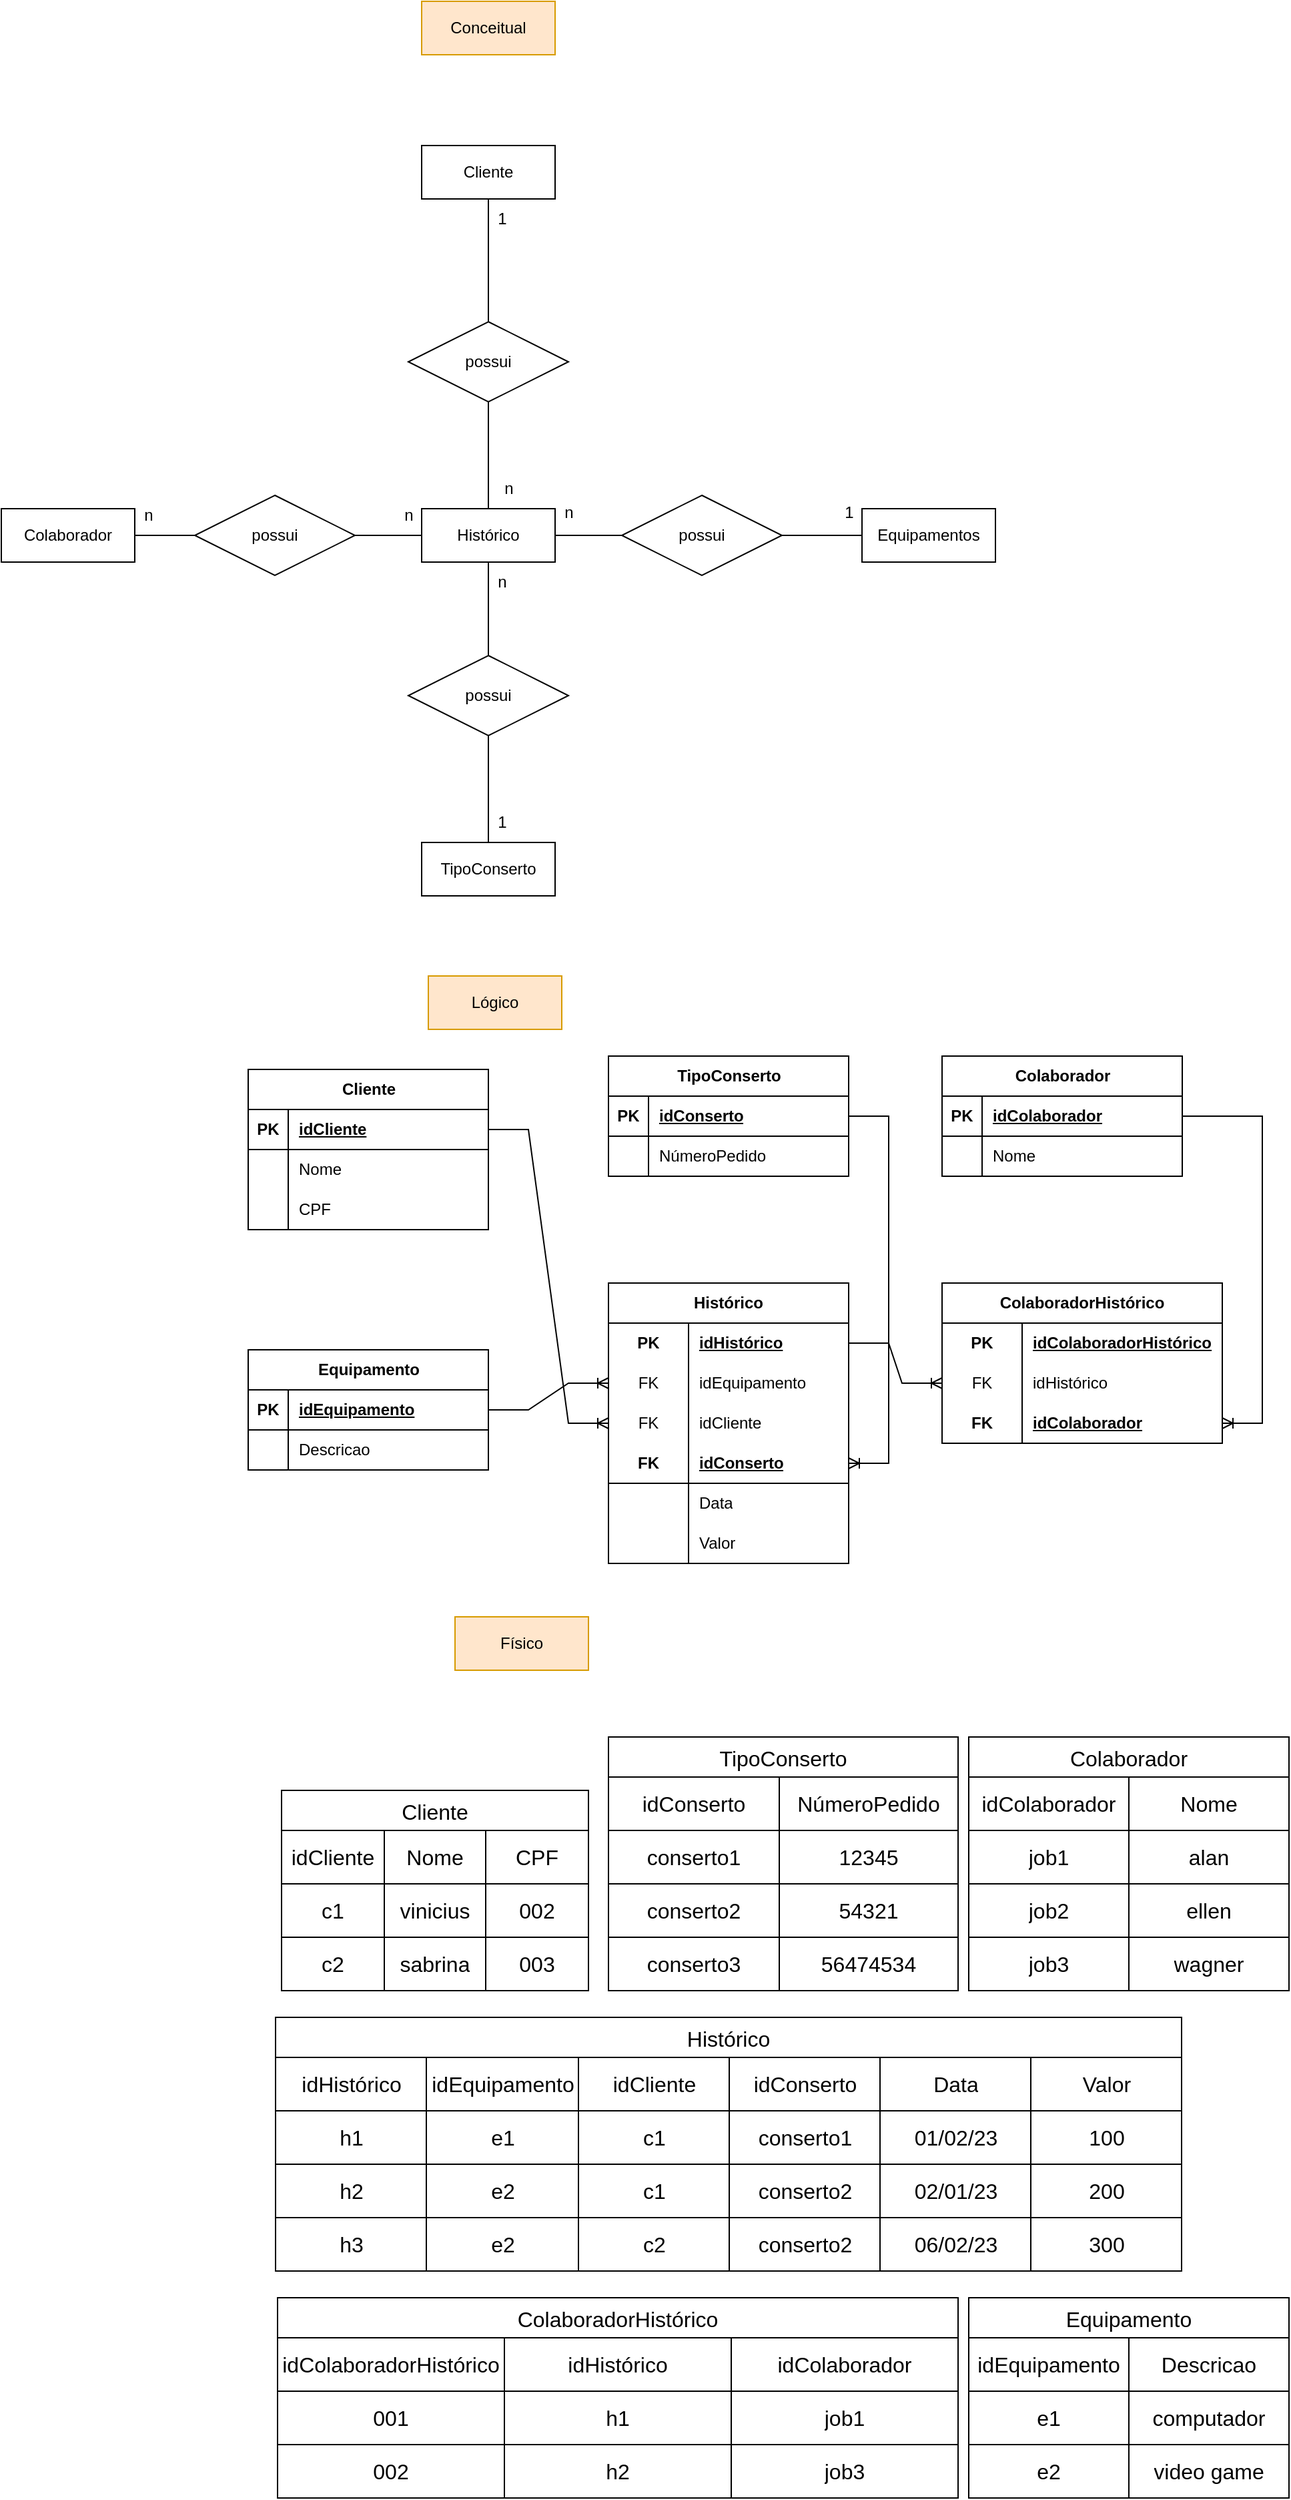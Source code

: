 <mxfile version="21.6.6" type="device">
  <diagram id="aVTYoDnpICei5HGG60EN" name="Página-2">
    <mxGraphModel dx="1886" dy="901" grid="1" gridSize="10" guides="1" tooltips="1" connect="1" arrows="1" fold="1" page="1" pageScale="1" pageWidth="827" pageHeight="1169" math="0" shadow="0">
      <root>
        <mxCell id="0" />
        <mxCell id="1" parent="0" />
        <mxCell id="S6EyStyehyJDtuBgKo-K-3" value="Colaborador" style="whiteSpace=wrap;html=1;align=center;" parent="1" vertex="1">
          <mxGeometry x="-155" y="500" width="100" height="40" as="geometry" />
        </mxCell>
        <mxCell id="S6EyStyehyJDtuBgKo-K-4" value="TipoConserto" style="whiteSpace=wrap;html=1;align=center;" parent="1" vertex="1">
          <mxGeometry x="160" y="750" width="100" height="40" as="geometry" />
        </mxCell>
        <mxCell id="S6EyStyehyJDtuBgKo-K-29" value="" style="edgeStyle=orthogonalEdgeStyle;rounded=0;orthogonalLoop=1;jettySize=auto;html=1;endArrow=none;endFill=0;" parent="1" source="S6EyStyehyJDtuBgKo-K-5" target="S6EyStyehyJDtuBgKo-K-28" edge="1">
          <mxGeometry relative="1" as="geometry" />
        </mxCell>
        <mxCell id="S6EyStyehyJDtuBgKo-K-5" value="Cliente" style="whiteSpace=wrap;html=1;align=center;" parent="1" vertex="1">
          <mxGeometry x="160" y="228" width="100" height="40" as="geometry" />
        </mxCell>
        <mxCell id="S6EyStyehyJDtuBgKo-K-6" value="Equipamentos" style="whiteSpace=wrap;html=1;align=center;" parent="1" vertex="1">
          <mxGeometry x="490" y="500" width="100" height="40" as="geometry" />
        </mxCell>
        <mxCell id="-XPpBRVmglSkEcPmr1sH-2" style="edgeStyle=orthogonalEdgeStyle;rounded=0;orthogonalLoop=1;jettySize=auto;html=1;entryX=0.5;entryY=0;entryDx=0;entryDy=0;endArrow=none;endFill=0;" edge="1" parent="1" source="S6EyStyehyJDtuBgKo-K-10" target="VqNWIa6qhCbG0sGMIOS4-1">
          <mxGeometry relative="1" as="geometry" />
        </mxCell>
        <mxCell id="-XPpBRVmglSkEcPmr1sH-5" value="" style="edgeStyle=orthogonalEdgeStyle;rounded=0;orthogonalLoop=1;jettySize=auto;html=1;endArrow=none;endFill=0;" edge="1" parent="1" source="S6EyStyehyJDtuBgKo-K-10" target="-XPpBRVmglSkEcPmr1sH-4">
          <mxGeometry relative="1" as="geometry" />
        </mxCell>
        <mxCell id="S6EyStyehyJDtuBgKo-K-10" value="Histórico" style="whiteSpace=wrap;html=1;align=center;" parent="1" vertex="1">
          <mxGeometry x="160" y="500" width="100" height="40" as="geometry" />
        </mxCell>
        <mxCell id="S6EyStyehyJDtuBgKo-K-25" value="" style="edgeStyle=orthogonalEdgeStyle;rounded=0;orthogonalLoop=1;jettySize=auto;html=1;endArrow=none;endFill=0;" parent="1" source="S6EyStyehyJDtuBgKo-K-23" target="S6EyStyehyJDtuBgKo-K-3" edge="1">
          <mxGeometry relative="1" as="geometry" />
        </mxCell>
        <mxCell id="-XPpBRVmglSkEcPmr1sH-11" value="" style="edgeStyle=orthogonalEdgeStyle;rounded=0;orthogonalLoop=1;jettySize=auto;html=1;entryX=0;entryY=0.5;entryDx=0;entryDy=0;endArrow=none;endFill=0;" edge="1" parent="1" source="S6EyStyehyJDtuBgKo-K-23" target="S6EyStyehyJDtuBgKo-K-10">
          <mxGeometry relative="1" as="geometry" />
        </mxCell>
        <mxCell id="S6EyStyehyJDtuBgKo-K-23" value="possui" style="shape=rhombus;perimeter=rhombusPerimeter;whiteSpace=wrap;html=1;align=center;" parent="1" vertex="1">
          <mxGeometry x="-10" y="490" width="120" height="60" as="geometry" />
        </mxCell>
        <mxCell id="-XPpBRVmglSkEcPmr1sH-10" style="edgeStyle=orthogonalEdgeStyle;rounded=0;orthogonalLoop=1;jettySize=auto;html=1;entryX=0.5;entryY=0;entryDx=0;entryDy=0;endArrow=none;endFill=0;" edge="1" parent="1" source="S6EyStyehyJDtuBgKo-K-28" target="S6EyStyehyJDtuBgKo-K-10">
          <mxGeometry relative="1" as="geometry" />
        </mxCell>
        <mxCell id="S6EyStyehyJDtuBgKo-K-28" value="possui" style="shape=rhombus;perimeter=rhombusPerimeter;whiteSpace=wrap;html=1;align=center;" parent="1" vertex="1">
          <mxGeometry x="150" y="360" width="120" height="60" as="geometry" />
        </mxCell>
        <mxCell id="S6EyStyehyJDtuBgKo-K-31" value="n" style="text;html=1;align=center;verticalAlign=middle;resizable=0;points=[];autosize=1;strokeColor=none;fillColor=none;" parent="1" vertex="1">
          <mxGeometry x="210" y="470" width="30" height="30" as="geometry" />
        </mxCell>
        <mxCell id="S6EyStyehyJDtuBgKo-K-32" value="1" style="text;html=1;align=center;verticalAlign=middle;resizable=0;points=[];autosize=1;strokeColor=none;fillColor=none;" parent="1" vertex="1">
          <mxGeometry x="205" y="268" width="30" height="30" as="geometry" />
        </mxCell>
        <mxCell id="VqNWIa6qhCbG0sGMIOS4-3" value="" style="edgeStyle=orthogonalEdgeStyle;rounded=0;orthogonalLoop=1;jettySize=auto;html=1;endArrow=none;endFill=0;" parent="1" source="VqNWIa6qhCbG0sGMIOS4-1" target="S6EyStyehyJDtuBgKo-K-4" edge="1">
          <mxGeometry relative="1" as="geometry" />
        </mxCell>
        <mxCell id="VqNWIa6qhCbG0sGMIOS4-1" value="possui" style="shape=rhombus;perimeter=rhombusPerimeter;whiteSpace=wrap;html=1;align=center;" parent="1" vertex="1">
          <mxGeometry x="150" y="610" width="120" height="60" as="geometry" />
        </mxCell>
        <mxCell id="VqNWIa6qhCbG0sGMIOS4-4" value="1" style="text;html=1;align=center;verticalAlign=middle;resizable=0;points=[];autosize=1;strokeColor=none;fillColor=none;" parent="1" vertex="1">
          <mxGeometry x="205" y="720" width="30" height="30" as="geometry" />
        </mxCell>
        <mxCell id="VqNWIa6qhCbG0sGMIOS4-5" value="n" style="text;html=1;align=center;verticalAlign=middle;resizable=0;points=[];autosize=1;strokeColor=none;fillColor=none;" parent="1" vertex="1">
          <mxGeometry x="205" y="540" width="30" height="30" as="geometry" />
        </mxCell>
        <mxCell id="-XPpBRVmglSkEcPmr1sH-6" value="" style="edgeStyle=orthogonalEdgeStyle;rounded=0;orthogonalLoop=1;jettySize=auto;html=1;endArrow=none;endFill=0;" edge="1" parent="1" source="-XPpBRVmglSkEcPmr1sH-4" target="S6EyStyehyJDtuBgKo-K-6">
          <mxGeometry relative="1" as="geometry" />
        </mxCell>
        <mxCell id="-XPpBRVmglSkEcPmr1sH-4" value="possui" style="shape=rhombus;perimeter=rhombusPerimeter;whiteSpace=wrap;html=1;align=center;" vertex="1" parent="1">
          <mxGeometry x="310" y="490" width="120" height="60" as="geometry" />
        </mxCell>
        <mxCell id="-XPpBRVmglSkEcPmr1sH-7" value="1" style="text;html=1;align=center;verticalAlign=middle;resizable=0;points=[];autosize=1;strokeColor=none;fillColor=none;" vertex="1" parent="1">
          <mxGeometry x="465" y="488" width="30" height="30" as="geometry" />
        </mxCell>
        <mxCell id="-XPpBRVmglSkEcPmr1sH-8" value="n" style="text;html=1;align=center;verticalAlign=middle;resizable=0;points=[];autosize=1;strokeColor=none;fillColor=none;" vertex="1" parent="1">
          <mxGeometry x="255" y="488" width="30" height="30" as="geometry" />
        </mxCell>
        <mxCell id="-XPpBRVmglSkEcPmr1sH-12" value="n" style="text;html=1;align=center;verticalAlign=middle;resizable=0;points=[];autosize=1;strokeColor=none;fillColor=none;" vertex="1" parent="1">
          <mxGeometry x="-60" y="490" width="30" height="30" as="geometry" />
        </mxCell>
        <mxCell id="-XPpBRVmglSkEcPmr1sH-13" value="n" style="text;html=1;align=center;verticalAlign=middle;resizable=0;points=[];autosize=1;strokeColor=none;fillColor=none;" vertex="1" parent="1">
          <mxGeometry x="135" y="490" width="30" height="30" as="geometry" />
        </mxCell>
        <mxCell id="-XPpBRVmglSkEcPmr1sH-14" value="Conceitual" style="whiteSpace=wrap;html=1;align=center;fillColor=#ffe6cc;strokeColor=#d79b00;" vertex="1" parent="1">
          <mxGeometry x="160" y="120" width="100" height="40" as="geometry" />
        </mxCell>
        <mxCell id="-XPpBRVmglSkEcPmr1sH-15" value="Lógico" style="whiteSpace=wrap;html=1;align=center;fillColor=#ffe6cc;strokeColor=#d79b00;" vertex="1" parent="1">
          <mxGeometry x="165" y="850" width="100" height="40" as="geometry" />
        </mxCell>
        <mxCell id="-XPpBRVmglSkEcPmr1sH-16" value="Cliente" style="shape=table;startSize=30;container=1;collapsible=1;childLayout=tableLayout;fixedRows=1;rowLines=0;fontStyle=1;align=center;resizeLast=1;html=1;" vertex="1" parent="1">
          <mxGeometry x="30" y="920" width="180" height="120" as="geometry" />
        </mxCell>
        <mxCell id="-XPpBRVmglSkEcPmr1sH-17" value="" style="shape=tableRow;horizontal=0;startSize=0;swimlaneHead=0;swimlaneBody=0;fillColor=none;collapsible=0;dropTarget=0;points=[[0,0.5],[1,0.5]];portConstraint=eastwest;top=0;left=0;right=0;bottom=1;" vertex="1" parent="-XPpBRVmglSkEcPmr1sH-16">
          <mxGeometry y="30" width="180" height="30" as="geometry" />
        </mxCell>
        <mxCell id="-XPpBRVmglSkEcPmr1sH-18" value="PK" style="shape=partialRectangle;connectable=0;fillColor=none;top=0;left=0;bottom=0;right=0;fontStyle=1;overflow=hidden;whiteSpace=wrap;html=1;" vertex="1" parent="-XPpBRVmglSkEcPmr1sH-17">
          <mxGeometry width="30" height="30" as="geometry">
            <mxRectangle width="30" height="30" as="alternateBounds" />
          </mxGeometry>
        </mxCell>
        <mxCell id="-XPpBRVmglSkEcPmr1sH-19" value="idCliente" style="shape=partialRectangle;connectable=0;fillColor=none;top=0;left=0;bottom=0;right=0;align=left;spacingLeft=6;fontStyle=5;overflow=hidden;whiteSpace=wrap;html=1;" vertex="1" parent="-XPpBRVmglSkEcPmr1sH-17">
          <mxGeometry x="30" width="150" height="30" as="geometry">
            <mxRectangle width="150" height="30" as="alternateBounds" />
          </mxGeometry>
        </mxCell>
        <mxCell id="-XPpBRVmglSkEcPmr1sH-20" value="" style="shape=tableRow;horizontal=0;startSize=0;swimlaneHead=0;swimlaneBody=0;fillColor=none;collapsible=0;dropTarget=0;points=[[0,0.5],[1,0.5]];portConstraint=eastwest;top=0;left=0;right=0;bottom=0;" vertex="1" parent="-XPpBRVmglSkEcPmr1sH-16">
          <mxGeometry y="60" width="180" height="30" as="geometry" />
        </mxCell>
        <mxCell id="-XPpBRVmglSkEcPmr1sH-21" value="" style="shape=partialRectangle;connectable=0;fillColor=none;top=0;left=0;bottom=0;right=0;editable=1;overflow=hidden;whiteSpace=wrap;html=1;" vertex="1" parent="-XPpBRVmglSkEcPmr1sH-20">
          <mxGeometry width="30" height="30" as="geometry">
            <mxRectangle width="30" height="30" as="alternateBounds" />
          </mxGeometry>
        </mxCell>
        <mxCell id="-XPpBRVmglSkEcPmr1sH-22" value="Nome" style="shape=partialRectangle;connectable=0;fillColor=none;top=0;left=0;bottom=0;right=0;align=left;spacingLeft=6;overflow=hidden;whiteSpace=wrap;html=1;" vertex="1" parent="-XPpBRVmglSkEcPmr1sH-20">
          <mxGeometry x="30" width="150" height="30" as="geometry">
            <mxRectangle width="150" height="30" as="alternateBounds" />
          </mxGeometry>
        </mxCell>
        <mxCell id="-XPpBRVmglSkEcPmr1sH-23" value="" style="shape=tableRow;horizontal=0;startSize=0;swimlaneHead=0;swimlaneBody=0;fillColor=none;collapsible=0;dropTarget=0;points=[[0,0.5],[1,0.5]];portConstraint=eastwest;top=0;left=0;right=0;bottom=0;" vertex="1" parent="-XPpBRVmglSkEcPmr1sH-16">
          <mxGeometry y="90" width="180" height="30" as="geometry" />
        </mxCell>
        <mxCell id="-XPpBRVmglSkEcPmr1sH-24" value="" style="shape=partialRectangle;connectable=0;fillColor=none;top=0;left=0;bottom=0;right=0;editable=1;overflow=hidden;whiteSpace=wrap;html=1;" vertex="1" parent="-XPpBRVmglSkEcPmr1sH-23">
          <mxGeometry width="30" height="30" as="geometry">
            <mxRectangle width="30" height="30" as="alternateBounds" />
          </mxGeometry>
        </mxCell>
        <mxCell id="-XPpBRVmglSkEcPmr1sH-25" value="CPF" style="shape=partialRectangle;connectable=0;fillColor=none;top=0;left=0;bottom=0;right=0;align=left;spacingLeft=6;overflow=hidden;whiteSpace=wrap;html=1;" vertex="1" parent="-XPpBRVmglSkEcPmr1sH-23">
          <mxGeometry x="30" width="150" height="30" as="geometry">
            <mxRectangle width="150" height="30" as="alternateBounds" />
          </mxGeometry>
        </mxCell>
        <mxCell id="-XPpBRVmglSkEcPmr1sH-29" value="TipoConserto" style="shape=table;startSize=30;container=1;collapsible=1;childLayout=tableLayout;fixedRows=1;rowLines=0;fontStyle=1;align=center;resizeLast=1;html=1;" vertex="1" parent="1">
          <mxGeometry x="300" y="910" width="180" height="90" as="geometry" />
        </mxCell>
        <mxCell id="-XPpBRVmglSkEcPmr1sH-30" value="" style="shape=tableRow;horizontal=0;startSize=0;swimlaneHead=0;swimlaneBody=0;fillColor=none;collapsible=0;dropTarget=0;points=[[0,0.5],[1,0.5]];portConstraint=eastwest;top=0;left=0;right=0;bottom=1;" vertex="1" parent="-XPpBRVmglSkEcPmr1sH-29">
          <mxGeometry y="30" width="180" height="30" as="geometry" />
        </mxCell>
        <mxCell id="-XPpBRVmglSkEcPmr1sH-31" value="PK" style="shape=partialRectangle;connectable=0;fillColor=none;top=0;left=0;bottom=0;right=0;fontStyle=1;overflow=hidden;whiteSpace=wrap;html=1;" vertex="1" parent="-XPpBRVmglSkEcPmr1sH-30">
          <mxGeometry width="30" height="30" as="geometry">
            <mxRectangle width="30" height="30" as="alternateBounds" />
          </mxGeometry>
        </mxCell>
        <mxCell id="-XPpBRVmglSkEcPmr1sH-32" value="idConserto" style="shape=partialRectangle;connectable=0;fillColor=none;top=0;left=0;bottom=0;right=0;align=left;spacingLeft=6;fontStyle=5;overflow=hidden;whiteSpace=wrap;html=1;" vertex="1" parent="-XPpBRVmglSkEcPmr1sH-30">
          <mxGeometry x="30" width="150" height="30" as="geometry">
            <mxRectangle width="150" height="30" as="alternateBounds" />
          </mxGeometry>
        </mxCell>
        <mxCell id="-XPpBRVmglSkEcPmr1sH-33" value="" style="shape=tableRow;horizontal=0;startSize=0;swimlaneHead=0;swimlaneBody=0;fillColor=none;collapsible=0;dropTarget=0;points=[[0,0.5],[1,0.5]];portConstraint=eastwest;top=0;left=0;right=0;bottom=0;" vertex="1" parent="-XPpBRVmglSkEcPmr1sH-29">
          <mxGeometry y="60" width="180" height="30" as="geometry" />
        </mxCell>
        <mxCell id="-XPpBRVmglSkEcPmr1sH-34" value="" style="shape=partialRectangle;connectable=0;fillColor=none;top=0;left=0;bottom=0;right=0;editable=1;overflow=hidden;whiteSpace=wrap;html=1;" vertex="1" parent="-XPpBRVmglSkEcPmr1sH-33">
          <mxGeometry width="30" height="30" as="geometry">
            <mxRectangle width="30" height="30" as="alternateBounds" />
          </mxGeometry>
        </mxCell>
        <mxCell id="-XPpBRVmglSkEcPmr1sH-35" value="NúmeroPedido" style="shape=partialRectangle;connectable=0;fillColor=none;top=0;left=0;bottom=0;right=0;align=left;spacingLeft=6;overflow=hidden;whiteSpace=wrap;html=1;" vertex="1" parent="-XPpBRVmglSkEcPmr1sH-33">
          <mxGeometry x="30" width="150" height="30" as="geometry">
            <mxRectangle width="150" height="30" as="alternateBounds" />
          </mxGeometry>
        </mxCell>
        <mxCell id="-XPpBRVmglSkEcPmr1sH-39" value="Colaborador" style="shape=table;startSize=30;container=1;collapsible=1;childLayout=tableLayout;fixedRows=1;rowLines=0;fontStyle=1;align=center;resizeLast=1;html=1;" vertex="1" parent="1">
          <mxGeometry x="550" y="910" width="180" height="90" as="geometry" />
        </mxCell>
        <mxCell id="-XPpBRVmglSkEcPmr1sH-40" value="" style="shape=tableRow;horizontal=0;startSize=0;swimlaneHead=0;swimlaneBody=0;fillColor=none;collapsible=0;dropTarget=0;points=[[0,0.5],[1,0.5]];portConstraint=eastwest;top=0;left=0;right=0;bottom=1;" vertex="1" parent="-XPpBRVmglSkEcPmr1sH-39">
          <mxGeometry y="30" width="180" height="30" as="geometry" />
        </mxCell>
        <mxCell id="-XPpBRVmglSkEcPmr1sH-41" value="PK" style="shape=partialRectangle;connectable=0;fillColor=none;top=0;left=0;bottom=0;right=0;fontStyle=1;overflow=hidden;whiteSpace=wrap;html=1;" vertex="1" parent="-XPpBRVmglSkEcPmr1sH-40">
          <mxGeometry width="30" height="30" as="geometry">
            <mxRectangle width="30" height="30" as="alternateBounds" />
          </mxGeometry>
        </mxCell>
        <mxCell id="-XPpBRVmglSkEcPmr1sH-42" value="idColaborador" style="shape=partialRectangle;connectable=0;fillColor=none;top=0;left=0;bottom=0;right=0;align=left;spacingLeft=6;fontStyle=5;overflow=hidden;whiteSpace=wrap;html=1;" vertex="1" parent="-XPpBRVmglSkEcPmr1sH-40">
          <mxGeometry x="30" width="150" height="30" as="geometry">
            <mxRectangle width="150" height="30" as="alternateBounds" />
          </mxGeometry>
        </mxCell>
        <mxCell id="-XPpBRVmglSkEcPmr1sH-43" value="" style="shape=tableRow;horizontal=0;startSize=0;swimlaneHead=0;swimlaneBody=0;fillColor=none;collapsible=0;dropTarget=0;points=[[0,0.5],[1,0.5]];portConstraint=eastwest;top=0;left=0;right=0;bottom=0;" vertex="1" parent="-XPpBRVmglSkEcPmr1sH-39">
          <mxGeometry y="60" width="180" height="30" as="geometry" />
        </mxCell>
        <mxCell id="-XPpBRVmglSkEcPmr1sH-44" value="" style="shape=partialRectangle;connectable=0;fillColor=none;top=0;left=0;bottom=0;right=0;editable=1;overflow=hidden;whiteSpace=wrap;html=1;" vertex="1" parent="-XPpBRVmglSkEcPmr1sH-43">
          <mxGeometry width="30" height="30" as="geometry">
            <mxRectangle width="30" height="30" as="alternateBounds" />
          </mxGeometry>
        </mxCell>
        <mxCell id="-XPpBRVmglSkEcPmr1sH-45" value="Nome" style="shape=partialRectangle;connectable=0;fillColor=none;top=0;left=0;bottom=0;right=0;align=left;spacingLeft=6;overflow=hidden;whiteSpace=wrap;html=1;" vertex="1" parent="-XPpBRVmglSkEcPmr1sH-43">
          <mxGeometry x="30" width="150" height="30" as="geometry">
            <mxRectangle width="150" height="30" as="alternateBounds" />
          </mxGeometry>
        </mxCell>
        <mxCell id="-XPpBRVmglSkEcPmr1sH-52" value="Equipamento" style="shape=table;startSize=30;container=1;collapsible=1;childLayout=tableLayout;fixedRows=1;rowLines=0;fontStyle=1;align=center;resizeLast=1;html=1;" vertex="1" parent="1">
          <mxGeometry x="30" y="1130" width="180" height="90" as="geometry" />
        </mxCell>
        <mxCell id="-XPpBRVmglSkEcPmr1sH-53" value="" style="shape=tableRow;horizontal=0;startSize=0;swimlaneHead=0;swimlaneBody=0;fillColor=none;collapsible=0;dropTarget=0;points=[[0,0.5],[1,0.5]];portConstraint=eastwest;top=0;left=0;right=0;bottom=1;" vertex="1" parent="-XPpBRVmglSkEcPmr1sH-52">
          <mxGeometry y="30" width="180" height="30" as="geometry" />
        </mxCell>
        <mxCell id="-XPpBRVmglSkEcPmr1sH-54" value="PK" style="shape=partialRectangle;connectable=0;fillColor=none;top=0;left=0;bottom=0;right=0;fontStyle=1;overflow=hidden;whiteSpace=wrap;html=1;" vertex="1" parent="-XPpBRVmglSkEcPmr1sH-53">
          <mxGeometry width="30" height="30" as="geometry">
            <mxRectangle width="30" height="30" as="alternateBounds" />
          </mxGeometry>
        </mxCell>
        <mxCell id="-XPpBRVmglSkEcPmr1sH-55" value="idEquipamento" style="shape=partialRectangle;connectable=0;fillColor=none;top=0;left=0;bottom=0;right=0;align=left;spacingLeft=6;fontStyle=5;overflow=hidden;whiteSpace=wrap;html=1;" vertex="1" parent="-XPpBRVmglSkEcPmr1sH-53">
          <mxGeometry x="30" width="150" height="30" as="geometry">
            <mxRectangle width="150" height="30" as="alternateBounds" />
          </mxGeometry>
        </mxCell>
        <mxCell id="-XPpBRVmglSkEcPmr1sH-56" value="" style="shape=tableRow;horizontal=0;startSize=0;swimlaneHead=0;swimlaneBody=0;fillColor=none;collapsible=0;dropTarget=0;points=[[0,0.5],[1,0.5]];portConstraint=eastwest;top=0;left=0;right=0;bottom=0;" vertex="1" parent="-XPpBRVmglSkEcPmr1sH-52">
          <mxGeometry y="60" width="180" height="30" as="geometry" />
        </mxCell>
        <mxCell id="-XPpBRVmglSkEcPmr1sH-57" value="" style="shape=partialRectangle;connectable=0;fillColor=none;top=0;left=0;bottom=0;right=0;editable=1;overflow=hidden;whiteSpace=wrap;html=1;" vertex="1" parent="-XPpBRVmglSkEcPmr1sH-56">
          <mxGeometry width="30" height="30" as="geometry">
            <mxRectangle width="30" height="30" as="alternateBounds" />
          </mxGeometry>
        </mxCell>
        <mxCell id="-XPpBRVmglSkEcPmr1sH-58" value="Descricao" style="shape=partialRectangle;connectable=0;fillColor=none;top=0;left=0;bottom=0;right=0;align=left;spacingLeft=6;overflow=hidden;whiteSpace=wrap;html=1;" vertex="1" parent="-XPpBRVmglSkEcPmr1sH-56">
          <mxGeometry x="30" width="150" height="30" as="geometry">
            <mxRectangle width="150" height="30" as="alternateBounds" />
          </mxGeometry>
        </mxCell>
        <mxCell id="-XPpBRVmglSkEcPmr1sH-59" value="Histórico" style="shape=table;startSize=30;container=1;collapsible=1;childLayout=tableLayout;fixedRows=1;rowLines=0;fontStyle=1;align=center;resizeLast=1;html=1;whiteSpace=wrap;" vertex="1" parent="1">
          <mxGeometry x="300" y="1080" width="180" height="210" as="geometry" />
        </mxCell>
        <mxCell id="-XPpBRVmglSkEcPmr1sH-60" value="" style="shape=tableRow;horizontal=0;startSize=0;swimlaneHead=0;swimlaneBody=0;fillColor=none;collapsible=0;dropTarget=0;points=[[0,0.5],[1,0.5]];portConstraint=eastwest;top=0;left=0;right=0;bottom=0;html=1;" vertex="1" parent="-XPpBRVmglSkEcPmr1sH-59">
          <mxGeometry y="30" width="180" height="30" as="geometry" />
        </mxCell>
        <mxCell id="-XPpBRVmglSkEcPmr1sH-61" value="PK" style="shape=partialRectangle;connectable=0;fillColor=none;top=0;left=0;bottom=0;right=0;fontStyle=1;overflow=hidden;html=1;whiteSpace=wrap;" vertex="1" parent="-XPpBRVmglSkEcPmr1sH-60">
          <mxGeometry width="60" height="30" as="geometry">
            <mxRectangle width="60" height="30" as="alternateBounds" />
          </mxGeometry>
        </mxCell>
        <mxCell id="-XPpBRVmglSkEcPmr1sH-62" value="idHistórico" style="shape=partialRectangle;connectable=0;fillColor=none;top=0;left=0;bottom=0;right=0;align=left;spacingLeft=6;fontStyle=5;overflow=hidden;html=1;whiteSpace=wrap;" vertex="1" parent="-XPpBRVmglSkEcPmr1sH-60">
          <mxGeometry x="60" width="120" height="30" as="geometry">
            <mxRectangle width="120" height="30" as="alternateBounds" />
          </mxGeometry>
        </mxCell>
        <mxCell id="-XPpBRVmglSkEcPmr1sH-78" value="" style="shape=tableRow;horizontal=0;startSize=0;swimlaneHead=0;swimlaneBody=0;fillColor=none;collapsible=0;dropTarget=0;points=[[0,0.5],[1,0.5]];portConstraint=eastwest;top=0;left=0;right=0;bottom=0;" vertex="1" parent="-XPpBRVmglSkEcPmr1sH-59">
          <mxGeometry y="60" width="180" height="30" as="geometry" />
        </mxCell>
        <mxCell id="-XPpBRVmglSkEcPmr1sH-79" value="FK" style="shape=partialRectangle;connectable=0;fillColor=none;top=0;left=0;bottom=0;right=0;fontStyle=0;overflow=hidden;whiteSpace=wrap;html=1;" vertex="1" parent="-XPpBRVmglSkEcPmr1sH-78">
          <mxGeometry width="60" height="30" as="geometry">
            <mxRectangle width="60" height="30" as="alternateBounds" />
          </mxGeometry>
        </mxCell>
        <mxCell id="-XPpBRVmglSkEcPmr1sH-80" value="idEquipamento" style="shape=partialRectangle;connectable=0;fillColor=none;top=0;left=0;bottom=0;right=0;align=left;spacingLeft=6;fontStyle=0;overflow=hidden;whiteSpace=wrap;html=1;" vertex="1" parent="-XPpBRVmglSkEcPmr1sH-78">
          <mxGeometry x="60" width="120" height="30" as="geometry">
            <mxRectangle width="120" height="30" as="alternateBounds" />
          </mxGeometry>
        </mxCell>
        <mxCell id="-XPpBRVmglSkEcPmr1sH-81" value="" style="shape=tableRow;horizontal=0;startSize=0;swimlaneHead=0;swimlaneBody=0;fillColor=none;collapsible=0;dropTarget=0;points=[[0,0.5],[1,0.5]];portConstraint=eastwest;top=0;left=0;right=0;bottom=0;" vertex="1" parent="-XPpBRVmglSkEcPmr1sH-59">
          <mxGeometry y="90" width="180" height="30" as="geometry" />
        </mxCell>
        <mxCell id="-XPpBRVmglSkEcPmr1sH-82" value="FK" style="shape=partialRectangle;connectable=0;fillColor=none;top=0;left=0;bottom=0;right=0;fontStyle=0;overflow=hidden;whiteSpace=wrap;html=1;" vertex="1" parent="-XPpBRVmglSkEcPmr1sH-81">
          <mxGeometry width="60" height="30" as="geometry">
            <mxRectangle width="60" height="30" as="alternateBounds" />
          </mxGeometry>
        </mxCell>
        <mxCell id="-XPpBRVmglSkEcPmr1sH-83" value="idCliente" style="shape=partialRectangle;connectable=0;fillColor=none;top=0;left=0;bottom=0;right=0;align=left;spacingLeft=6;fontStyle=0;overflow=hidden;whiteSpace=wrap;html=1;" vertex="1" parent="-XPpBRVmglSkEcPmr1sH-81">
          <mxGeometry x="60" width="120" height="30" as="geometry">
            <mxRectangle width="120" height="30" as="alternateBounds" />
          </mxGeometry>
        </mxCell>
        <mxCell id="-XPpBRVmglSkEcPmr1sH-63" value="" style="shape=tableRow;horizontal=0;startSize=0;swimlaneHead=0;swimlaneBody=0;fillColor=none;collapsible=0;dropTarget=0;points=[[0,0.5],[1,0.5]];portConstraint=eastwest;top=0;left=0;right=0;bottom=1;html=1;" vertex="1" parent="-XPpBRVmglSkEcPmr1sH-59">
          <mxGeometry y="120" width="180" height="30" as="geometry" />
        </mxCell>
        <mxCell id="-XPpBRVmglSkEcPmr1sH-64" value="FK" style="shape=partialRectangle;connectable=0;fillColor=none;top=0;left=0;bottom=0;right=0;fontStyle=1;overflow=hidden;html=1;whiteSpace=wrap;" vertex="1" parent="-XPpBRVmglSkEcPmr1sH-63">
          <mxGeometry width="60" height="30" as="geometry">
            <mxRectangle width="60" height="30" as="alternateBounds" />
          </mxGeometry>
        </mxCell>
        <mxCell id="-XPpBRVmglSkEcPmr1sH-65" value="idConserto" style="shape=partialRectangle;connectable=0;fillColor=none;top=0;left=0;bottom=0;right=0;align=left;spacingLeft=6;fontStyle=5;overflow=hidden;html=1;whiteSpace=wrap;" vertex="1" parent="-XPpBRVmglSkEcPmr1sH-63">
          <mxGeometry x="60" width="120" height="30" as="geometry">
            <mxRectangle width="120" height="30" as="alternateBounds" />
          </mxGeometry>
        </mxCell>
        <mxCell id="-XPpBRVmglSkEcPmr1sH-66" value="" style="shape=tableRow;horizontal=0;startSize=0;swimlaneHead=0;swimlaneBody=0;fillColor=none;collapsible=0;dropTarget=0;points=[[0,0.5],[1,0.5]];portConstraint=eastwest;top=0;left=0;right=0;bottom=0;html=1;" vertex="1" parent="-XPpBRVmglSkEcPmr1sH-59">
          <mxGeometry y="150" width="180" height="30" as="geometry" />
        </mxCell>
        <mxCell id="-XPpBRVmglSkEcPmr1sH-67" value="" style="shape=partialRectangle;connectable=0;fillColor=none;top=0;left=0;bottom=0;right=0;editable=1;overflow=hidden;html=1;whiteSpace=wrap;" vertex="1" parent="-XPpBRVmglSkEcPmr1sH-66">
          <mxGeometry width="60" height="30" as="geometry">
            <mxRectangle width="60" height="30" as="alternateBounds" />
          </mxGeometry>
        </mxCell>
        <mxCell id="-XPpBRVmglSkEcPmr1sH-68" value="Data" style="shape=partialRectangle;connectable=0;fillColor=none;top=0;left=0;bottom=0;right=0;align=left;spacingLeft=6;overflow=hidden;html=1;whiteSpace=wrap;" vertex="1" parent="-XPpBRVmglSkEcPmr1sH-66">
          <mxGeometry x="60" width="120" height="30" as="geometry">
            <mxRectangle width="120" height="30" as="alternateBounds" />
          </mxGeometry>
        </mxCell>
        <mxCell id="-XPpBRVmglSkEcPmr1sH-69" value="" style="shape=tableRow;horizontal=0;startSize=0;swimlaneHead=0;swimlaneBody=0;fillColor=none;collapsible=0;dropTarget=0;points=[[0,0.5],[1,0.5]];portConstraint=eastwest;top=0;left=0;right=0;bottom=0;html=1;" vertex="1" parent="-XPpBRVmglSkEcPmr1sH-59">
          <mxGeometry y="180" width="180" height="30" as="geometry" />
        </mxCell>
        <mxCell id="-XPpBRVmglSkEcPmr1sH-70" value="" style="shape=partialRectangle;connectable=0;fillColor=none;top=0;left=0;bottom=0;right=0;editable=1;overflow=hidden;html=1;whiteSpace=wrap;" vertex="1" parent="-XPpBRVmglSkEcPmr1sH-69">
          <mxGeometry width="60" height="30" as="geometry">
            <mxRectangle width="60" height="30" as="alternateBounds" />
          </mxGeometry>
        </mxCell>
        <mxCell id="-XPpBRVmglSkEcPmr1sH-71" value="Valor" style="shape=partialRectangle;connectable=0;fillColor=none;top=0;left=0;bottom=0;right=0;align=left;spacingLeft=6;overflow=hidden;html=1;whiteSpace=wrap;" vertex="1" parent="-XPpBRVmglSkEcPmr1sH-69">
          <mxGeometry x="60" width="120" height="30" as="geometry">
            <mxRectangle width="120" height="30" as="alternateBounds" />
          </mxGeometry>
        </mxCell>
        <mxCell id="-XPpBRVmglSkEcPmr1sH-84" value="ColaboradorHistórico" style="shape=table;startSize=30;container=1;collapsible=1;childLayout=tableLayout;fixedRows=1;rowLines=0;fontStyle=1;align=center;resizeLast=1;html=1;whiteSpace=wrap;" vertex="1" parent="1">
          <mxGeometry x="550" y="1080" width="210" height="120" as="geometry" />
        </mxCell>
        <mxCell id="-XPpBRVmglSkEcPmr1sH-85" value="" style="shape=tableRow;horizontal=0;startSize=0;swimlaneHead=0;swimlaneBody=0;fillColor=none;collapsible=0;dropTarget=0;points=[[0,0.5],[1,0.5]];portConstraint=eastwest;top=0;left=0;right=0;bottom=0;html=1;" vertex="1" parent="-XPpBRVmglSkEcPmr1sH-84">
          <mxGeometry y="30" width="210" height="30" as="geometry" />
        </mxCell>
        <mxCell id="-XPpBRVmglSkEcPmr1sH-86" value="PK" style="shape=partialRectangle;connectable=0;fillColor=none;top=0;left=0;bottom=0;right=0;fontStyle=1;overflow=hidden;html=1;whiteSpace=wrap;" vertex="1" parent="-XPpBRVmglSkEcPmr1sH-85">
          <mxGeometry width="60" height="30" as="geometry">
            <mxRectangle width="60" height="30" as="alternateBounds" />
          </mxGeometry>
        </mxCell>
        <mxCell id="-XPpBRVmglSkEcPmr1sH-87" value="idColaboradorHistórico" style="shape=partialRectangle;connectable=0;fillColor=none;top=0;left=0;bottom=0;right=0;align=left;spacingLeft=6;fontStyle=5;overflow=hidden;html=1;whiteSpace=wrap;" vertex="1" parent="-XPpBRVmglSkEcPmr1sH-85">
          <mxGeometry x="60" width="150" height="30" as="geometry">
            <mxRectangle width="150" height="30" as="alternateBounds" />
          </mxGeometry>
        </mxCell>
        <mxCell id="-XPpBRVmglSkEcPmr1sH-97" value="" style="shape=tableRow;horizontal=0;startSize=0;swimlaneHead=0;swimlaneBody=0;fillColor=none;collapsible=0;dropTarget=0;points=[[0,0.5],[1,0.5]];portConstraint=eastwest;top=0;left=0;right=0;bottom=0;" vertex="1" parent="-XPpBRVmglSkEcPmr1sH-84">
          <mxGeometry y="60" width="210" height="30" as="geometry" />
        </mxCell>
        <mxCell id="-XPpBRVmglSkEcPmr1sH-98" value="FK" style="shape=partialRectangle;connectable=0;fillColor=none;top=0;left=0;bottom=0;right=0;fontStyle=0;overflow=hidden;whiteSpace=wrap;html=1;" vertex="1" parent="-XPpBRVmglSkEcPmr1sH-97">
          <mxGeometry width="60" height="30" as="geometry">
            <mxRectangle width="60" height="30" as="alternateBounds" />
          </mxGeometry>
        </mxCell>
        <mxCell id="-XPpBRVmglSkEcPmr1sH-99" value="idHistórico" style="shape=partialRectangle;connectable=0;fillColor=none;top=0;left=0;bottom=0;right=0;align=left;spacingLeft=6;fontStyle=0;overflow=hidden;whiteSpace=wrap;html=1;" vertex="1" parent="-XPpBRVmglSkEcPmr1sH-97">
          <mxGeometry x="60" width="150" height="30" as="geometry">
            <mxRectangle width="150" height="30" as="alternateBounds" />
          </mxGeometry>
        </mxCell>
        <mxCell id="-XPpBRVmglSkEcPmr1sH-88" value="" style="shape=tableRow;horizontal=0;startSize=0;swimlaneHead=0;swimlaneBody=0;fillColor=none;collapsible=0;dropTarget=0;points=[[0,0.5],[1,0.5]];portConstraint=eastwest;top=0;left=0;right=0;bottom=1;html=1;" vertex="1" parent="-XPpBRVmglSkEcPmr1sH-84">
          <mxGeometry y="90" width="210" height="30" as="geometry" />
        </mxCell>
        <mxCell id="-XPpBRVmglSkEcPmr1sH-89" value="FK" style="shape=partialRectangle;connectable=0;fillColor=none;top=0;left=0;bottom=0;right=0;fontStyle=1;overflow=hidden;html=1;whiteSpace=wrap;" vertex="1" parent="-XPpBRVmglSkEcPmr1sH-88">
          <mxGeometry width="60" height="30" as="geometry">
            <mxRectangle width="60" height="30" as="alternateBounds" />
          </mxGeometry>
        </mxCell>
        <mxCell id="-XPpBRVmglSkEcPmr1sH-90" value="idColaborador" style="shape=partialRectangle;connectable=0;fillColor=none;top=0;left=0;bottom=0;right=0;align=left;spacingLeft=6;fontStyle=5;overflow=hidden;html=1;whiteSpace=wrap;" vertex="1" parent="-XPpBRVmglSkEcPmr1sH-88">
          <mxGeometry x="60" width="150" height="30" as="geometry">
            <mxRectangle width="150" height="30" as="alternateBounds" />
          </mxGeometry>
        </mxCell>
        <mxCell id="-XPpBRVmglSkEcPmr1sH-101" value="" style="edgeStyle=entityRelationEdgeStyle;fontSize=12;html=1;endArrow=ERoneToMany;rounded=0;entryX=0;entryY=0.5;entryDx=0;entryDy=0;exitX=1;exitY=0.5;exitDx=0;exitDy=0;" edge="1" parent="1" source="-XPpBRVmglSkEcPmr1sH-17" target="-XPpBRVmglSkEcPmr1sH-81">
          <mxGeometry width="100" height="100" relative="1" as="geometry">
            <mxPoint x="180" y="1210" as="sourcePoint" />
            <mxPoint x="280" y="1110" as="targetPoint" />
          </mxGeometry>
        </mxCell>
        <mxCell id="-XPpBRVmglSkEcPmr1sH-102" value="" style="edgeStyle=entityRelationEdgeStyle;fontSize=12;html=1;endArrow=ERoneToMany;rounded=0;entryX=0;entryY=0.5;entryDx=0;entryDy=0;exitX=1;exitY=0.5;exitDx=0;exitDy=0;" edge="1" parent="1" source="-XPpBRVmglSkEcPmr1sH-53" target="-XPpBRVmglSkEcPmr1sH-78">
          <mxGeometry width="100" height="100" relative="1" as="geometry">
            <mxPoint x="170" y="1360" as="sourcePoint" />
            <mxPoint x="270" y="1260" as="targetPoint" />
          </mxGeometry>
        </mxCell>
        <mxCell id="-XPpBRVmglSkEcPmr1sH-103" value="" style="edgeStyle=entityRelationEdgeStyle;fontSize=12;html=1;endArrow=ERoneToMany;rounded=0;exitX=1;exitY=0.5;exitDx=0;exitDy=0;" edge="1" parent="1" source="-XPpBRVmglSkEcPmr1sH-40" target="-XPpBRVmglSkEcPmr1sH-88">
          <mxGeometry width="100" height="100" relative="1" as="geometry">
            <mxPoint x="550" y="1390" as="sourcePoint" />
            <mxPoint x="650" y="1290" as="targetPoint" />
          </mxGeometry>
        </mxCell>
        <mxCell id="-XPpBRVmglSkEcPmr1sH-104" value="" style="edgeStyle=entityRelationEdgeStyle;fontSize=12;html=1;endArrow=ERoneToMany;rounded=0;entryX=0;entryY=0.5;entryDx=0;entryDy=0;exitX=1;exitY=0.5;exitDx=0;exitDy=0;" edge="1" parent="1" source="-XPpBRVmglSkEcPmr1sH-60" target="-XPpBRVmglSkEcPmr1sH-97">
          <mxGeometry width="100" height="100" relative="1" as="geometry">
            <mxPoint x="510" y="1410" as="sourcePoint" />
            <mxPoint x="610" y="1310" as="targetPoint" />
          </mxGeometry>
        </mxCell>
        <mxCell id="-XPpBRVmglSkEcPmr1sH-106" value="" style="edgeStyle=entityRelationEdgeStyle;fontSize=12;html=1;endArrow=ERoneToMany;rounded=0;entryX=1;entryY=0.5;entryDx=0;entryDy=0;" edge="1" parent="1" source="-XPpBRVmglSkEcPmr1sH-30" target="-XPpBRVmglSkEcPmr1sH-63">
          <mxGeometry width="100" height="100" relative="1" as="geometry">
            <mxPoint x="490" y="1140" as="sourcePoint" />
            <mxPoint x="590" y="1040" as="targetPoint" />
          </mxGeometry>
        </mxCell>
        <mxCell id="-XPpBRVmglSkEcPmr1sH-107" value="Físico" style="whiteSpace=wrap;html=1;align=center;fillColor=#ffe6cc;strokeColor=#d79b00;" vertex="1" parent="1">
          <mxGeometry x="185" y="1330" width="100" height="40" as="geometry" />
        </mxCell>
        <mxCell id="-XPpBRVmglSkEcPmr1sH-108" value="Cliente" style="shape=table;startSize=30;container=1;collapsible=0;childLayout=tableLayout;strokeColor=default;fontSize=16;" vertex="1" parent="1">
          <mxGeometry x="55" y="1460" width="230" height="150" as="geometry" />
        </mxCell>
        <mxCell id="-XPpBRVmglSkEcPmr1sH-109" value="" style="shape=tableRow;horizontal=0;startSize=0;swimlaneHead=0;swimlaneBody=0;strokeColor=inherit;top=0;left=0;bottom=0;right=0;collapsible=0;dropTarget=0;fillColor=none;points=[[0,0.5],[1,0.5]];portConstraint=eastwest;fontSize=16;" vertex="1" parent="-XPpBRVmglSkEcPmr1sH-108">
          <mxGeometry y="30" width="230" height="40" as="geometry" />
        </mxCell>
        <mxCell id="-XPpBRVmglSkEcPmr1sH-110" value="idCliente" style="shape=partialRectangle;html=1;whiteSpace=wrap;connectable=0;strokeColor=inherit;overflow=hidden;fillColor=none;top=0;left=0;bottom=0;right=0;pointerEvents=1;fontSize=16;" vertex="1" parent="-XPpBRVmglSkEcPmr1sH-109">
          <mxGeometry width="77" height="40" as="geometry">
            <mxRectangle width="77" height="40" as="alternateBounds" />
          </mxGeometry>
        </mxCell>
        <mxCell id="-XPpBRVmglSkEcPmr1sH-111" value="Nome" style="shape=partialRectangle;html=1;whiteSpace=wrap;connectable=0;strokeColor=inherit;overflow=hidden;fillColor=none;top=0;left=0;bottom=0;right=0;pointerEvents=1;fontSize=16;" vertex="1" parent="-XPpBRVmglSkEcPmr1sH-109">
          <mxGeometry x="77" width="76" height="40" as="geometry">
            <mxRectangle width="76" height="40" as="alternateBounds" />
          </mxGeometry>
        </mxCell>
        <mxCell id="-XPpBRVmglSkEcPmr1sH-112" value="CPF" style="shape=partialRectangle;html=1;whiteSpace=wrap;connectable=0;strokeColor=inherit;overflow=hidden;fillColor=none;top=0;left=0;bottom=0;right=0;pointerEvents=1;fontSize=16;" vertex="1" parent="-XPpBRVmglSkEcPmr1sH-109">
          <mxGeometry x="153" width="77" height="40" as="geometry">
            <mxRectangle width="77" height="40" as="alternateBounds" />
          </mxGeometry>
        </mxCell>
        <mxCell id="-XPpBRVmglSkEcPmr1sH-113" value="" style="shape=tableRow;horizontal=0;startSize=0;swimlaneHead=0;swimlaneBody=0;strokeColor=inherit;top=0;left=0;bottom=0;right=0;collapsible=0;dropTarget=0;fillColor=none;points=[[0,0.5],[1,0.5]];portConstraint=eastwest;fontSize=16;" vertex="1" parent="-XPpBRVmglSkEcPmr1sH-108">
          <mxGeometry y="70" width="230" height="40" as="geometry" />
        </mxCell>
        <mxCell id="-XPpBRVmglSkEcPmr1sH-114" value="c1" style="shape=partialRectangle;html=1;whiteSpace=wrap;connectable=0;strokeColor=inherit;overflow=hidden;fillColor=none;top=0;left=0;bottom=0;right=0;pointerEvents=1;fontSize=16;" vertex="1" parent="-XPpBRVmglSkEcPmr1sH-113">
          <mxGeometry width="77" height="40" as="geometry">
            <mxRectangle width="77" height="40" as="alternateBounds" />
          </mxGeometry>
        </mxCell>
        <mxCell id="-XPpBRVmglSkEcPmr1sH-115" value="vinicius" style="shape=partialRectangle;html=1;whiteSpace=wrap;connectable=0;strokeColor=inherit;overflow=hidden;fillColor=none;top=0;left=0;bottom=0;right=0;pointerEvents=1;fontSize=16;" vertex="1" parent="-XPpBRVmglSkEcPmr1sH-113">
          <mxGeometry x="77" width="76" height="40" as="geometry">
            <mxRectangle width="76" height="40" as="alternateBounds" />
          </mxGeometry>
        </mxCell>
        <mxCell id="-XPpBRVmglSkEcPmr1sH-116" value="002" style="shape=partialRectangle;html=1;whiteSpace=wrap;connectable=0;strokeColor=inherit;overflow=hidden;fillColor=none;top=0;left=0;bottom=0;right=0;pointerEvents=1;fontSize=16;" vertex="1" parent="-XPpBRVmglSkEcPmr1sH-113">
          <mxGeometry x="153" width="77" height="40" as="geometry">
            <mxRectangle width="77" height="40" as="alternateBounds" />
          </mxGeometry>
        </mxCell>
        <mxCell id="-XPpBRVmglSkEcPmr1sH-117" value="" style="shape=tableRow;horizontal=0;startSize=0;swimlaneHead=0;swimlaneBody=0;strokeColor=inherit;top=0;left=0;bottom=0;right=0;collapsible=0;dropTarget=0;fillColor=none;points=[[0,0.5],[1,0.5]];portConstraint=eastwest;fontSize=16;" vertex="1" parent="-XPpBRVmglSkEcPmr1sH-108">
          <mxGeometry y="110" width="230" height="40" as="geometry" />
        </mxCell>
        <mxCell id="-XPpBRVmglSkEcPmr1sH-118" value="c2" style="shape=partialRectangle;html=1;whiteSpace=wrap;connectable=0;strokeColor=inherit;overflow=hidden;fillColor=none;top=0;left=0;bottom=0;right=0;pointerEvents=1;fontSize=16;" vertex="1" parent="-XPpBRVmglSkEcPmr1sH-117">
          <mxGeometry width="77" height="40" as="geometry">
            <mxRectangle width="77" height="40" as="alternateBounds" />
          </mxGeometry>
        </mxCell>
        <mxCell id="-XPpBRVmglSkEcPmr1sH-119" value="sabrina" style="shape=partialRectangle;html=1;whiteSpace=wrap;connectable=0;strokeColor=inherit;overflow=hidden;fillColor=none;top=0;left=0;bottom=0;right=0;pointerEvents=1;fontSize=16;" vertex="1" parent="-XPpBRVmglSkEcPmr1sH-117">
          <mxGeometry x="77" width="76" height="40" as="geometry">
            <mxRectangle width="76" height="40" as="alternateBounds" />
          </mxGeometry>
        </mxCell>
        <mxCell id="-XPpBRVmglSkEcPmr1sH-120" value="003" style="shape=partialRectangle;html=1;whiteSpace=wrap;connectable=0;strokeColor=inherit;overflow=hidden;fillColor=none;top=0;left=0;bottom=0;right=0;pointerEvents=1;fontSize=16;" vertex="1" parent="-XPpBRVmglSkEcPmr1sH-117">
          <mxGeometry x="153" width="77" height="40" as="geometry">
            <mxRectangle width="77" height="40" as="alternateBounds" />
          </mxGeometry>
        </mxCell>
        <mxCell id="-XPpBRVmglSkEcPmr1sH-121" value="TipoConserto" style="shape=table;startSize=30;container=1;collapsible=0;childLayout=tableLayout;strokeColor=default;fontSize=16;" vertex="1" parent="1">
          <mxGeometry x="300" y="1420" width="262" height="190" as="geometry" />
        </mxCell>
        <mxCell id="-XPpBRVmglSkEcPmr1sH-122" value="" style="shape=tableRow;horizontal=0;startSize=0;swimlaneHead=0;swimlaneBody=0;strokeColor=inherit;top=0;left=0;bottom=0;right=0;collapsible=0;dropTarget=0;fillColor=none;points=[[0,0.5],[1,0.5]];portConstraint=eastwest;fontSize=16;" vertex="1" parent="-XPpBRVmglSkEcPmr1sH-121">
          <mxGeometry y="30" width="262" height="40" as="geometry" />
        </mxCell>
        <mxCell id="-XPpBRVmglSkEcPmr1sH-123" value="idConserto" style="shape=partialRectangle;html=1;whiteSpace=wrap;connectable=0;strokeColor=inherit;overflow=hidden;fillColor=none;top=0;left=0;bottom=0;right=0;pointerEvents=1;fontSize=16;" vertex="1" parent="-XPpBRVmglSkEcPmr1sH-122">
          <mxGeometry width="128" height="40" as="geometry">
            <mxRectangle width="128" height="40" as="alternateBounds" />
          </mxGeometry>
        </mxCell>
        <mxCell id="-XPpBRVmglSkEcPmr1sH-124" value="NúmeroPedido" style="shape=partialRectangle;html=1;whiteSpace=wrap;connectable=0;strokeColor=inherit;overflow=hidden;fillColor=none;top=0;left=0;bottom=0;right=0;pointerEvents=1;fontSize=16;" vertex="1" parent="-XPpBRVmglSkEcPmr1sH-122">
          <mxGeometry x="128" width="134" height="40" as="geometry">
            <mxRectangle width="134" height="40" as="alternateBounds" />
          </mxGeometry>
        </mxCell>
        <mxCell id="-XPpBRVmglSkEcPmr1sH-126" value="" style="shape=tableRow;horizontal=0;startSize=0;swimlaneHead=0;swimlaneBody=0;strokeColor=inherit;top=0;left=0;bottom=0;right=0;collapsible=0;dropTarget=0;fillColor=none;points=[[0,0.5],[1,0.5]];portConstraint=eastwest;fontSize=16;" vertex="1" parent="-XPpBRVmglSkEcPmr1sH-121">
          <mxGeometry y="70" width="262" height="40" as="geometry" />
        </mxCell>
        <mxCell id="-XPpBRVmglSkEcPmr1sH-127" value="conserto1" style="shape=partialRectangle;html=1;whiteSpace=wrap;connectable=0;strokeColor=inherit;overflow=hidden;fillColor=none;top=0;left=0;bottom=0;right=0;pointerEvents=1;fontSize=16;" vertex="1" parent="-XPpBRVmglSkEcPmr1sH-126">
          <mxGeometry width="128" height="40" as="geometry">
            <mxRectangle width="128" height="40" as="alternateBounds" />
          </mxGeometry>
        </mxCell>
        <mxCell id="-XPpBRVmglSkEcPmr1sH-128" value="12345" style="shape=partialRectangle;html=1;whiteSpace=wrap;connectable=0;strokeColor=inherit;overflow=hidden;fillColor=none;top=0;left=0;bottom=0;right=0;pointerEvents=1;fontSize=16;" vertex="1" parent="-XPpBRVmglSkEcPmr1sH-126">
          <mxGeometry x="128" width="134" height="40" as="geometry">
            <mxRectangle width="134" height="40" as="alternateBounds" />
          </mxGeometry>
        </mxCell>
        <mxCell id="-XPpBRVmglSkEcPmr1sH-130" value="" style="shape=tableRow;horizontal=0;startSize=0;swimlaneHead=0;swimlaneBody=0;strokeColor=inherit;top=0;left=0;bottom=0;right=0;collapsible=0;dropTarget=0;fillColor=none;points=[[0,0.5],[1,0.5]];portConstraint=eastwest;fontSize=16;" vertex="1" parent="-XPpBRVmglSkEcPmr1sH-121">
          <mxGeometry y="110" width="262" height="40" as="geometry" />
        </mxCell>
        <mxCell id="-XPpBRVmglSkEcPmr1sH-131" value="conserto2" style="shape=partialRectangle;html=1;whiteSpace=wrap;connectable=0;strokeColor=inherit;overflow=hidden;fillColor=none;top=0;left=0;bottom=0;right=0;pointerEvents=1;fontSize=16;" vertex="1" parent="-XPpBRVmglSkEcPmr1sH-130">
          <mxGeometry width="128" height="40" as="geometry">
            <mxRectangle width="128" height="40" as="alternateBounds" />
          </mxGeometry>
        </mxCell>
        <mxCell id="-XPpBRVmglSkEcPmr1sH-132" value="54321" style="shape=partialRectangle;html=1;whiteSpace=wrap;connectable=0;strokeColor=inherit;overflow=hidden;fillColor=none;top=0;left=0;bottom=0;right=0;pointerEvents=1;fontSize=16;" vertex="1" parent="-XPpBRVmglSkEcPmr1sH-130">
          <mxGeometry x="128" width="134" height="40" as="geometry">
            <mxRectangle width="134" height="40" as="alternateBounds" />
          </mxGeometry>
        </mxCell>
        <mxCell id="-XPpBRVmglSkEcPmr1sH-208" style="shape=tableRow;horizontal=0;startSize=0;swimlaneHead=0;swimlaneBody=0;strokeColor=inherit;top=0;left=0;bottom=0;right=0;collapsible=0;dropTarget=0;fillColor=none;points=[[0,0.5],[1,0.5]];portConstraint=eastwest;fontSize=16;" vertex="1" parent="-XPpBRVmglSkEcPmr1sH-121">
          <mxGeometry y="150" width="262" height="40" as="geometry" />
        </mxCell>
        <mxCell id="-XPpBRVmglSkEcPmr1sH-209" value="conserto3" style="shape=partialRectangle;html=1;whiteSpace=wrap;connectable=0;strokeColor=inherit;overflow=hidden;fillColor=none;top=0;left=0;bottom=0;right=0;pointerEvents=1;fontSize=16;" vertex="1" parent="-XPpBRVmglSkEcPmr1sH-208">
          <mxGeometry width="128" height="40" as="geometry">
            <mxRectangle width="128" height="40" as="alternateBounds" />
          </mxGeometry>
        </mxCell>
        <mxCell id="-XPpBRVmglSkEcPmr1sH-210" value="56474534" style="shape=partialRectangle;html=1;whiteSpace=wrap;connectable=0;strokeColor=inherit;overflow=hidden;fillColor=none;top=0;left=0;bottom=0;right=0;pointerEvents=1;fontSize=16;" vertex="1" parent="-XPpBRVmglSkEcPmr1sH-208">
          <mxGeometry x="128" width="134" height="40" as="geometry">
            <mxRectangle width="134" height="40" as="alternateBounds" />
          </mxGeometry>
        </mxCell>
        <mxCell id="-XPpBRVmglSkEcPmr1sH-134" value="Colaborador" style="shape=table;startSize=30;container=1;collapsible=0;childLayout=tableLayout;strokeColor=default;fontSize=16;" vertex="1" parent="1">
          <mxGeometry x="570" y="1420" width="240" height="190" as="geometry" />
        </mxCell>
        <mxCell id="-XPpBRVmglSkEcPmr1sH-135" value="" style="shape=tableRow;horizontal=0;startSize=0;swimlaneHead=0;swimlaneBody=0;strokeColor=inherit;top=0;left=0;bottom=0;right=0;collapsible=0;dropTarget=0;fillColor=none;points=[[0,0.5],[1,0.5]];portConstraint=eastwest;fontSize=16;" vertex="1" parent="-XPpBRVmglSkEcPmr1sH-134">
          <mxGeometry y="30" width="240" height="40" as="geometry" />
        </mxCell>
        <mxCell id="-XPpBRVmglSkEcPmr1sH-136" value="idColaborador" style="shape=partialRectangle;html=1;whiteSpace=wrap;connectable=0;strokeColor=inherit;overflow=hidden;fillColor=none;top=0;left=0;bottom=0;right=0;pointerEvents=1;fontSize=16;" vertex="1" parent="-XPpBRVmglSkEcPmr1sH-135">
          <mxGeometry width="120" height="40" as="geometry">
            <mxRectangle width="120" height="40" as="alternateBounds" />
          </mxGeometry>
        </mxCell>
        <mxCell id="-XPpBRVmglSkEcPmr1sH-137" value="Nome" style="shape=partialRectangle;html=1;whiteSpace=wrap;connectable=0;strokeColor=inherit;overflow=hidden;fillColor=none;top=0;left=0;bottom=0;right=0;pointerEvents=1;fontSize=16;" vertex="1" parent="-XPpBRVmglSkEcPmr1sH-135">
          <mxGeometry x="120" width="120" height="40" as="geometry">
            <mxRectangle width="120" height="40" as="alternateBounds" />
          </mxGeometry>
        </mxCell>
        <mxCell id="-XPpBRVmglSkEcPmr1sH-139" value="" style="shape=tableRow;horizontal=0;startSize=0;swimlaneHead=0;swimlaneBody=0;strokeColor=inherit;top=0;left=0;bottom=0;right=0;collapsible=0;dropTarget=0;fillColor=none;points=[[0,0.5],[1,0.5]];portConstraint=eastwest;fontSize=16;" vertex="1" parent="-XPpBRVmglSkEcPmr1sH-134">
          <mxGeometry y="70" width="240" height="40" as="geometry" />
        </mxCell>
        <mxCell id="-XPpBRVmglSkEcPmr1sH-140" value="job1" style="shape=partialRectangle;html=1;whiteSpace=wrap;connectable=0;strokeColor=inherit;overflow=hidden;fillColor=none;top=0;left=0;bottom=0;right=0;pointerEvents=1;fontSize=16;" vertex="1" parent="-XPpBRVmglSkEcPmr1sH-139">
          <mxGeometry width="120" height="40" as="geometry">
            <mxRectangle width="120" height="40" as="alternateBounds" />
          </mxGeometry>
        </mxCell>
        <mxCell id="-XPpBRVmglSkEcPmr1sH-141" value="alan" style="shape=partialRectangle;html=1;whiteSpace=wrap;connectable=0;strokeColor=inherit;overflow=hidden;fillColor=none;top=0;left=0;bottom=0;right=0;pointerEvents=1;fontSize=16;" vertex="1" parent="-XPpBRVmglSkEcPmr1sH-139">
          <mxGeometry x="120" width="120" height="40" as="geometry">
            <mxRectangle width="120" height="40" as="alternateBounds" />
          </mxGeometry>
        </mxCell>
        <mxCell id="-XPpBRVmglSkEcPmr1sH-143" value="" style="shape=tableRow;horizontal=0;startSize=0;swimlaneHead=0;swimlaneBody=0;strokeColor=inherit;top=0;left=0;bottom=0;right=0;collapsible=0;dropTarget=0;fillColor=none;points=[[0,0.5],[1,0.5]];portConstraint=eastwest;fontSize=16;" vertex="1" parent="-XPpBRVmglSkEcPmr1sH-134">
          <mxGeometry y="110" width="240" height="40" as="geometry" />
        </mxCell>
        <mxCell id="-XPpBRVmglSkEcPmr1sH-144" value="job2" style="shape=partialRectangle;html=1;whiteSpace=wrap;connectable=0;strokeColor=inherit;overflow=hidden;fillColor=none;top=0;left=0;bottom=0;right=0;pointerEvents=1;fontSize=16;" vertex="1" parent="-XPpBRVmglSkEcPmr1sH-143">
          <mxGeometry width="120" height="40" as="geometry">
            <mxRectangle width="120" height="40" as="alternateBounds" />
          </mxGeometry>
        </mxCell>
        <mxCell id="-XPpBRVmglSkEcPmr1sH-145" value="ellen" style="shape=partialRectangle;html=1;whiteSpace=wrap;connectable=0;strokeColor=inherit;overflow=hidden;fillColor=none;top=0;left=0;bottom=0;right=0;pointerEvents=1;fontSize=16;" vertex="1" parent="-XPpBRVmglSkEcPmr1sH-143">
          <mxGeometry x="120" width="120" height="40" as="geometry">
            <mxRectangle width="120" height="40" as="alternateBounds" />
          </mxGeometry>
        </mxCell>
        <mxCell id="-XPpBRVmglSkEcPmr1sH-211" style="shape=tableRow;horizontal=0;startSize=0;swimlaneHead=0;swimlaneBody=0;strokeColor=inherit;top=0;left=0;bottom=0;right=0;collapsible=0;dropTarget=0;fillColor=none;points=[[0,0.5],[1,0.5]];portConstraint=eastwest;fontSize=16;" vertex="1" parent="-XPpBRVmglSkEcPmr1sH-134">
          <mxGeometry y="150" width="240" height="40" as="geometry" />
        </mxCell>
        <mxCell id="-XPpBRVmglSkEcPmr1sH-212" value="job3" style="shape=partialRectangle;html=1;whiteSpace=wrap;connectable=0;strokeColor=inherit;overflow=hidden;fillColor=none;top=0;left=0;bottom=0;right=0;pointerEvents=1;fontSize=16;" vertex="1" parent="-XPpBRVmglSkEcPmr1sH-211">
          <mxGeometry width="120" height="40" as="geometry">
            <mxRectangle width="120" height="40" as="alternateBounds" />
          </mxGeometry>
        </mxCell>
        <mxCell id="-XPpBRVmglSkEcPmr1sH-213" value="wagner" style="shape=partialRectangle;html=1;whiteSpace=wrap;connectable=0;strokeColor=inherit;overflow=hidden;fillColor=none;top=0;left=0;bottom=0;right=0;pointerEvents=1;fontSize=16;" vertex="1" parent="-XPpBRVmglSkEcPmr1sH-211">
          <mxGeometry x="120" width="120" height="40" as="geometry">
            <mxRectangle width="120" height="40" as="alternateBounds" />
          </mxGeometry>
        </mxCell>
        <mxCell id="-XPpBRVmglSkEcPmr1sH-147" value="Equipamento" style="shape=table;startSize=30;container=1;collapsible=0;childLayout=tableLayout;strokeColor=default;fontSize=16;" vertex="1" parent="1">
          <mxGeometry x="570" y="1840" width="240" height="150" as="geometry" />
        </mxCell>
        <mxCell id="-XPpBRVmglSkEcPmr1sH-148" value="" style="shape=tableRow;horizontal=0;startSize=0;swimlaneHead=0;swimlaneBody=0;strokeColor=inherit;top=0;left=0;bottom=0;right=0;collapsible=0;dropTarget=0;fillColor=none;points=[[0,0.5],[1,0.5]];portConstraint=eastwest;fontSize=16;" vertex="1" parent="-XPpBRVmglSkEcPmr1sH-147">
          <mxGeometry y="30" width="240" height="40" as="geometry" />
        </mxCell>
        <mxCell id="-XPpBRVmglSkEcPmr1sH-149" value="idEquipamento" style="shape=partialRectangle;html=1;whiteSpace=wrap;connectable=0;strokeColor=inherit;overflow=hidden;fillColor=none;top=0;left=0;bottom=0;right=0;pointerEvents=1;fontSize=16;" vertex="1" parent="-XPpBRVmglSkEcPmr1sH-148">
          <mxGeometry width="120" height="40" as="geometry">
            <mxRectangle width="120" height="40" as="alternateBounds" />
          </mxGeometry>
        </mxCell>
        <mxCell id="-XPpBRVmglSkEcPmr1sH-150" value="Descricao" style="shape=partialRectangle;html=1;whiteSpace=wrap;connectable=0;strokeColor=inherit;overflow=hidden;fillColor=none;top=0;left=0;bottom=0;right=0;pointerEvents=1;fontSize=16;" vertex="1" parent="-XPpBRVmglSkEcPmr1sH-148">
          <mxGeometry x="120" width="120" height="40" as="geometry">
            <mxRectangle width="120" height="40" as="alternateBounds" />
          </mxGeometry>
        </mxCell>
        <mxCell id="-XPpBRVmglSkEcPmr1sH-152" value="" style="shape=tableRow;horizontal=0;startSize=0;swimlaneHead=0;swimlaneBody=0;strokeColor=inherit;top=0;left=0;bottom=0;right=0;collapsible=0;dropTarget=0;fillColor=none;points=[[0,0.5],[1,0.5]];portConstraint=eastwest;fontSize=16;" vertex="1" parent="-XPpBRVmglSkEcPmr1sH-147">
          <mxGeometry y="70" width="240" height="40" as="geometry" />
        </mxCell>
        <mxCell id="-XPpBRVmglSkEcPmr1sH-153" value="e1" style="shape=partialRectangle;html=1;whiteSpace=wrap;connectable=0;strokeColor=inherit;overflow=hidden;fillColor=none;top=0;left=0;bottom=0;right=0;pointerEvents=1;fontSize=16;" vertex="1" parent="-XPpBRVmglSkEcPmr1sH-152">
          <mxGeometry width="120" height="40" as="geometry">
            <mxRectangle width="120" height="40" as="alternateBounds" />
          </mxGeometry>
        </mxCell>
        <mxCell id="-XPpBRVmglSkEcPmr1sH-154" value="computador" style="shape=partialRectangle;html=1;whiteSpace=wrap;connectable=0;strokeColor=inherit;overflow=hidden;fillColor=none;top=0;left=0;bottom=0;right=0;pointerEvents=1;fontSize=16;" vertex="1" parent="-XPpBRVmglSkEcPmr1sH-152">
          <mxGeometry x="120" width="120" height="40" as="geometry">
            <mxRectangle width="120" height="40" as="alternateBounds" />
          </mxGeometry>
        </mxCell>
        <mxCell id="-XPpBRVmglSkEcPmr1sH-156" value="" style="shape=tableRow;horizontal=0;startSize=0;swimlaneHead=0;swimlaneBody=0;strokeColor=inherit;top=0;left=0;bottom=0;right=0;collapsible=0;dropTarget=0;fillColor=none;points=[[0,0.5],[1,0.5]];portConstraint=eastwest;fontSize=16;" vertex="1" parent="-XPpBRVmglSkEcPmr1sH-147">
          <mxGeometry y="110" width="240" height="40" as="geometry" />
        </mxCell>
        <mxCell id="-XPpBRVmglSkEcPmr1sH-157" value="e2" style="shape=partialRectangle;html=1;whiteSpace=wrap;connectable=0;strokeColor=inherit;overflow=hidden;fillColor=none;top=0;left=0;bottom=0;right=0;pointerEvents=1;fontSize=16;" vertex="1" parent="-XPpBRVmglSkEcPmr1sH-156">
          <mxGeometry width="120" height="40" as="geometry">
            <mxRectangle width="120" height="40" as="alternateBounds" />
          </mxGeometry>
        </mxCell>
        <mxCell id="-XPpBRVmglSkEcPmr1sH-158" value="video game" style="shape=partialRectangle;html=1;whiteSpace=wrap;connectable=0;strokeColor=inherit;overflow=hidden;fillColor=none;top=0;left=0;bottom=0;right=0;pointerEvents=1;fontSize=16;" vertex="1" parent="-XPpBRVmglSkEcPmr1sH-156">
          <mxGeometry x="120" width="120" height="40" as="geometry">
            <mxRectangle width="120" height="40" as="alternateBounds" />
          </mxGeometry>
        </mxCell>
        <mxCell id="-XPpBRVmglSkEcPmr1sH-160" value="Histórico" style="shape=table;startSize=30;container=1;collapsible=0;childLayout=tableLayout;strokeColor=default;fontSize=16;" vertex="1" parent="1">
          <mxGeometry x="50.5" y="1630" width="679" height="190" as="geometry" />
        </mxCell>
        <mxCell id="-XPpBRVmglSkEcPmr1sH-161" value="" style="shape=tableRow;horizontal=0;startSize=0;swimlaneHead=0;swimlaneBody=0;strokeColor=inherit;top=0;left=0;bottom=0;right=0;collapsible=0;dropTarget=0;fillColor=none;points=[[0,0.5],[1,0.5]];portConstraint=eastwest;fontSize=16;" vertex="1" parent="-XPpBRVmglSkEcPmr1sH-160">
          <mxGeometry y="30" width="679" height="40" as="geometry" />
        </mxCell>
        <mxCell id="-XPpBRVmglSkEcPmr1sH-162" value="idHistórico" style="shape=partialRectangle;html=1;whiteSpace=wrap;connectable=0;strokeColor=inherit;overflow=hidden;fillColor=none;top=0;left=0;bottom=0;right=0;pointerEvents=1;fontSize=16;" vertex="1" parent="-XPpBRVmglSkEcPmr1sH-161">
          <mxGeometry width="113" height="40" as="geometry">
            <mxRectangle width="113" height="40" as="alternateBounds" />
          </mxGeometry>
        </mxCell>
        <mxCell id="-XPpBRVmglSkEcPmr1sH-163" value="idEquipamento" style="shape=partialRectangle;html=1;whiteSpace=wrap;connectable=0;strokeColor=inherit;overflow=hidden;fillColor=none;top=0;left=0;bottom=0;right=0;pointerEvents=1;fontSize=16;" vertex="1" parent="-XPpBRVmglSkEcPmr1sH-161">
          <mxGeometry x="113" width="114" height="40" as="geometry">
            <mxRectangle width="114" height="40" as="alternateBounds" />
          </mxGeometry>
        </mxCell>
        <mxCell id="-XPpBRVmglSkEcPmr1sH-164" value="idCliente" style="shape=partialRectangle;html=1;whiteSpace=wrap;connectable=0;strokeColor=inherit;overflow=hidden;fillColor=none;top=0;left=0;bottom=0;right=0;pointerEvents=1;fontSize=16;" vertex="1" parent="-XPpBRVmglSkEcPmr1sH-161">
          <mxGeometry x="227" width="113" height="40" as="geometry">
            <mxRectangle width="113" height="40" as="alternateBounds" />
          </mxGeometry>
        </mxCell>
        <mxCell id="-XPpBRVmglSkEcPmr1sH-173" value="idConserto" style="shape=partialRectangle;html=1;whiteSpace=wrap;connectable=0;strokeColor=inherit;overflow=hidden;fillColor=none;top=0;left=0;bottom=0;right=0;pointerEvents=1;fontSize=16;" vertex="1" parent="-XPpBRVmglSkEcPmr1sH-161">
          <mxGeometry x="340" width="113" height="40" as="geometry">
            <mxRectangle width="113" height="40" as="alternateBounds" />
          </mxGeometry>
        </mxCell>
        <mxCell id="-XPpBRVmglSkEcPmr1sH-176" value="Data" style="shape=partialRectangle;html=1;whiteSpace=wrap;connectable=0;strokeColor=inherit;overflow=hidden;fillColor=none;top=0;left=0;bottom=0;right=0;pointerEvents=1;fontSize=16;" vertex="1" parent="-XPpBRVmglSkEcPmr1sH-161">
          <mxGeometry x="453" width="113" height="40" as="geometry">
            <mxRectangle width="113" height="40" as="alternateBounds" />
          </mxGeometry>
        </mxCell>
        <mxCell id="-XPpBRVmglSkEcPmr1sH-185" value="Valor" style="shape=partialRectangle;html=1;whiteSpace=wrap;connectable=0;strokeColor=inherit;overflow=hidden;fillColor=none;top=0;left=0;bottom=0;right=0;pointerEvents=1;fontSize=16;" vertex="1" parent="-XPpBRVmglSkEcPmr1sH-161">
          <mxGeometry x="566" width="113" height="40" as="geometry">
            <mxRectangle width="113" height="40" as="alternateBounds" />
          </mxGeometry>
        </mxCell>
        <mxCell id="-XPpBRVmglSkEcPmr1sH-165" value="" style="shape=tableRow;horizontal=0;startSize=0;swimlaneHead=0;swimlaneBody=0;strokeColor=inherit;top=0;left=0;bottom=0;right=0;collapsible=0;dropTarget=0;fillColor=none;points=[[0,0.5],[1,0.5]];portConstraint=eastwest;fontSize=16;" vertex="1" parent="-XPpBRVmglSkEcPmr1sH-160">
          <mxGeometry y="70" width="679" height="40" as="geometry" />
        </mxCell>
        <mxCell id="-XPpBRVmglSkEcPmr1sH-166" value="h1" style="shape=partialRectangle;html=1;whiteSpace=wrap;connectable=0;strokeColor=inherit;overflow=hidden;fillColor=none;top=0;left=0;bottom=0;right=0;pointerEvents=1;fontSize=16;" vertex="1" parent="-XPpBRVmglSkEcPmr1sH-165">
          <mxGeometry width="113" height="40" as="geometry">
            <mxRectangle width="113" height="40" as="alternateBounds" />
          </mxGeometry>
        </mxCell>
        <mxCell id="-XPpBRVmglSkEcPmr1sH-167" value="e1" style="shape=partialRectangle;html=1;whiteSpace=wrap;connectable=0;strokeColor=inherit;overflow=hidden;fillColor=none;top=0;left=0;bottom=0;right=0;pointerEvents=1;fontSize=16;" vertex="1" parent="-XPpBRVmglSkEcPmr1sH-165">
          <mxGeometry x="113" width="114" height="40" as="geometry">
            <mxRectangle width="114" height="40" as="alternateBounds" />
          </mxGeometry>
        </mxCell>
        <mxCell id="-XPpBRVmglSkEcPmr1sH-168" value="c1" style="shape=partialRectangle;html=1;whiteSpace=wrap;connectable=0;strokeColor=inherit;overflow=hidden;fillColor=none;top=0;left=0;bottom=0;right=0;pointerEvents=1;fontSize=16;" vertex="1" parent="-XPpBRVmglSkEcPmr1sH-165">
          <mxGeometry x="227" width="113" height="40" as="geometry">
            <mxRectangle width="113" height="40" as="alternateBounds" />
          </mxGeometry>
        </mxCell>
        <mxCell id="-XPpBRVmglSkEcPmr1sH-174" value="conserto1" style="shape=partialRectangle;html=1;whiteSpace=wrap;connectable=0;strokeColor=inherit;overflow=hidden;fillColor=none;top=0;left=0;bottom=0;right=0;pointerEvents=1;fontSize=16;" vertex="1" parent="-XPpBRVmglSkEcPmr1sH-165">
          <mxGeometry x="340" width="113" height="40" as="geometry">
            <mxRectangle width="113" height="40" as="alternateBounds" />
          </mxGeometry>
        </mxCell>
        <mxCell id="-XPpBRVmglSkEcPmr1sH-177" value="01/02/23" style="shape=partialRectangle;html=1;whiteSpace=wrap;connectable=0;strokeColor=inherit;overflow=hidden;fillColor=none;top=0;left=0;bottom=0;right=0;pointerEvents=1;fontSize=16;" vertex="1" parent="-XPpBRVmglSkEcPmr1sH-165">
          <mxGeometry x="453" width="113" height="40" as="geometry">
            <mxRectangle width="113" height="40" as="alternateBounds" />
          </mxGeometry>
        </mxCell>
        <mxCell id="-XPpBRVmglSkEcPmr1sH-186" value="100" style="shape=partialRectangle;html=1;whiteSpace=wrap;connectable=0;strokeColor=inherit;overflow=hidden;fillColor=none;top=0;left=0;bottom=0;right=0;pointerEvents=1;fontSize=16;" vertex="1" parent="-XPpBRVmglSkEcPmr1sH-165">
          <mxGeometry x="566" width="113" height="40" as="geometry">
            <mxRectangle width="113" height="40" as="alternateBounds" />
          </mxGeometry>
        </mxCell>
        <mxCell id="-XPpBRVmglSkEcPmr1sH-169" value="" style="shape=tableRow;horizontal=0;startSize=0;swimlaneHead=0;swimlaneBody=0;strokeColor=inherit;top=0;left=0;bottom=0;right=0;collapsible=0;dropTarget=0;fillColor=none;points=[[0,0.5],[1,0.5]];portConstraint=eastwest;fontSize=16;" vertex="1" parent="-XPpBRVmglSkEcPmr1sH-160">
          <mxGeometry y="110" width="679" height="40" as="geometry" />
        </mxCell>
        <mxCell id="-XPpBRVmglSkEcPmr1sH-170" value="h2" style="shape=partialRectangle;html=1;whiteSpace=wrap;connectable=0;strokeColor=inherit;overflow=hidden;fillColor=none;top=0;left=0;bottom=0;right=0;pointerEvents=1;fontSize=16;" vertex="1" parent="-XPpBRVmglSkEcPmr1sH-169">
          <mxGeometry width="113" height="40" as="geometry">
            <mxRectangle width="113" height="40" as="alternateBounds" />
          </mxGeometry>
        </mxCell>
        <mxCell id="-XPpBRVmglSkEcPmr1sH-171" value="e2" style="shape=partialRectangle;html=1;whiteSpace=wrap;connectable=0;strokeColor=inherit;overflow=hidden;fillColor=none;top=0;left=0;bottom=0;right=0;pointerEvents=1;fontSize=16;" vertex="1" parent="-XPpBRVmglSkEcPmr1sH-169">
          <mxGeometry x="113" width="114" height="40" as="geometry">
            <mxRectangle width="114" height="40" as="alternateBounds" />
          </mxGeometry>
        </mxCell>
        <mxCell id="-XPpBRVmglSkEcPmr1sH-172" value="c1" style="shape=partialRectangle;html=1;whiteSpace=wrap;connectable=0;strokeColor=inherit;overflow=hidden;fillColor=none;top=0;left=0;bottom=0;right=0;pointerEvents=1;fontSize=16;" vertex="1" parent="-XPpBRVmglSkEcPmr1sH-169">
          <mxGeometry x="227" width="113" height="40" as="geometry">
            <mxRectangle width="113" height="40" as="alternateBounds" />
          </mxGeometry>
        </mxCell>
        <mxCell id="-XPpBRVmglSkEcPmr1sH-175" value="conserto2" style="shape=partialRectangle;html=1;whiteSpace=wrap;connectable=0;strokeColor=inherit;overflow=hidden;fillColor=none;top=0;left=0;bottom=0;right=0;pointerEvents=1;fontSize=16;" vertex="1" parent="-XPpBRVmglSkEcPmr1sH-169">
          <mxGeometry x="340" width="113" height="40" as="geometry">
            <mxRectangle width="113" height="40" as="alternateBounds" />
          </mxGeometry>
        </mxCell>
        <mxCell id="-XPpBRVmglSkEcPmr1sH-178" value="02/01/23" style="shape=partialRectangle;html=1;whiteSpace=wrap;connectable=0;strokeColor=inherit;overflow=hidden;fillColor=none;top=0;left=0;bottom=0;right=0;pointerEvents=1;fontSize=16;" vertex="1" parent="-XPpBRVmglSkEcPmr1sH-169">
          <mxGeometry x="453" width="113" height="40" as="geometry">
            <mxRectangle width="113" height="40" as="alternateBounds" />
          </mxGeometry>
        </mxCell>
        <mxCell id="-XPpBRVmglSkEcPmr1sH-187" value="200" style="shape=partialRectangle;html=1;whiteSpace=wrap;connectable=0;strokeColor=inherit;overflow=hidden;fillColor=none;top=0;left=0;bottom=0;right=0;pointerEvents=1;fontSize=16;" vertex="1" parent="-XPpBRVmglSkEcPmr1sH-169">
          <mxGeometry x="566" width="113" height="40" as="geometry">
            <mxRectangle width="113" height="40" as="alternateBounds" />
          </mxGeometry>
        </mxCell>
        <mxCell id="-XPpBRVmglSkEcPmr1sH-201" style="shape=tableRow;horizontal=0;startSize=0;swimlaneHead=0;swimlaneBody=0;strokeColor=inherit;top=0;left=0;bottom=0;right=0;collapsible=0;dropTarget=0;fillColor=none;points=[[0,0.5],[1,0.5]];portConstraint=eastwest;fontSize=16;" vertex="1" parent="-XPpBRVmglSkEcPmr1sH-160">
          <mxGeometry y="150" width="679" height="40" as="geometry" />
        </mxCell>
        <mxCell id="-XPpBRVmglSkEcPmr1sH-202" value="h3" style="shape=partialRectangle;html=1;whiteSpace=wrap;connectable=0;strokeColor=inherit;overflow=hidden;fillColor=none;top=0;left=0;bottom=0;right=0;pointerEvents=1;fontSize=16;" vertex="1" parent="-XPpBRVmglSkEcPmr1sH-201">
          <mxGeometry width="113" height="40" as="geometry">
            <mxRectangle width="113" height="40" as="alternateBounds" />
          </mxGeometry>
        </mxCell>
        <mxCell id="-XPpBRVmglSkEcPmr1sH-203" value="e2" style="shape=partialRectangle;html=1;whiteSpace=wrap;connectable=0;strokeColor=inherit;overflow=hidden;fillColor=none;top=0;left=0;bottom=0;right=0;pointerEvents=1;fontSize=16;" vertex="1" parent="-XPpBRVmglSkEcPmr1sH-201">
          <mxGeometry x="113" width="114" height="40" as="geometry">
            <mxRectangle width="114" height="40" as="alternateBounds" />
          </mxGeometry>
        </mxCell>
        <mxCell id="-XPpBRVmglSkEcPmr1sH-204" value="c2" style="shape=partialRectangle;html=1;whiteSpace=wrap;connectable=0;strokeColor=inherit;overflow=hidden;fillColor=none;top=0;left=0;bottom=0;right=0;pointerEvents=1;fontSize=16;" vertex="1" parent="-XPpBRVmglSkEcPmr1sH-201">
          <mxGeometry x="227" width="113" height="40" as="geometry">
            <mxRectangle width="113" height="40" as="alternateBounds" />
          </mxGeometry>
        </mxCell>
        <mxCell id="-XPpBRVmglSkEcPmr1sH-205" value="conserto2" style="shape=partialRectangle;html=1;whiteSpace=wrap;connectable=0;strokeColor=inherit;overflow=hidden;fillColor=none;top=0;left=0;bottom=0;right=0;pointerEvents=1;fontSize=16;" vertex="1" parent="-XPpBRVmglSkEcPmr1sH-201">
          <mxGeometry x="340" width="113" height="40" as="geometry">
            <mxRectangle width="113" height="40" as="alternateBounds" />
          </mxGeometry>
        </mxCell>
        <mxCell id="-XPpBRVmglSkEcPmr1sH-206" value="06/02/23" style="shape=partialRectangle;html=1;whiteSpace=wrap;connectable=0;strokeColor=inherit;overflow=hidden;fillColor=none;top=0;left=0;bottom=0;right=0;pointerEvents=1;fontSize=16;" vertex="1" parent="-XPpBRVmglSkEcPmr1sH-201">
          <mxGeometry x="453" width="113" height="40" as="geometry">
            <mxRectangle width="113" height="40" as="alternateBounds" />
          </mxGeometry>
        </mxCell>
        <mxCell id="-XPpBRVmglSkEcPmr1sH-207" value="300" style="shape=partialRectangle;html=1;whiteSpace=wrap;connectable=0;strokeColor=inherit;overflow=hidden;fillColor=none;top=0;left=0;bottom=0;right=0;pointerEvents=1;fontSize=16;" vertex="1" parent="-XPpBRVmglSkEcPmr1sH-201">
          <mxGeometry x="566" width="113" height="40" as="geometry">
            <mxRectangle width="113" height="40" as="alternateBounds" />
          </mxGeometry>
        </mxCell>
        <mxCell id="-XPpBRVmglSkEcPmr1sH-188" value="ColaboradorHistórico" style="shape=table;startSize=30;container=1;collapsible=0;childLayout=tableLayout;strokeColor=default;fontSize=16;" vertex="1" parent="1">
          <mxGeometry x="52" y="1840" width="510" height="150" as="geometry" />
        </mxCell>
        <mxCell id="-XPpBRVmglSkEcPmr1sH-189" value="" style="shape=tableRow;horizontal=0;startSize=0;swimlaneHead=0;swimlaneBody=0;strokeColor=inherit;top=0;left=0;bottom=0;right=0;collapsible=0;dropTarget=0;fillColor=none;points=[[0,0.5],[1,0.5]];portConstraint=eastwest;fontSize=16;" vertex="1" parent="-XPpBRVmglSkEcPmr1sH-188">
          <mxGeometry y="30" width="510" height="40" as="geometry" />
        </mxCell>
        <mxCell id="-XPpBRVmglSkEcPmr1sH-190" value="idColaboradorHistórico" style="shape=partialRectangle;html=1;whiteSpace=wrap;connectable=0;strokeColor=inherit;overflow=hidden;fillColor=none;top=0;left=0;bottom=0;right=0;pointerEvents=1;fontSize=16;" vertex="1" parent="-XPpBRVmglSkEcPmr1sH-189">
          <mxGeometry width="170" height="40" as="geometry">
            <mxRectangle width="170" height="40" as="alternateBounds" />
          </mxGeometry>
        </mxCell>
        <mxCell id="-XPpBRVmglSkEcPmr1sH-191" value="idHistórico" style="shape=partialRectangle;html=1;whiteSpace=wrap;connectable=0;strokeColor=inherit;overflow=hidden;fillColor=none;top=0;left=0;bottom=0;right=0;pointerEvents=1;fontSize=16;" vertex="1" parent="-XPpBRVmglSkEcPmr1sH-189">
          <mxGeometry x="170" width="170" height="40" as="geometry">
            <mxRectangle width="170" height="40" as="alternateBounds" />
          </mxGeometry>
        </mxCell>
        <mxCell id="-XPpBRVmglSkEcPmr1sH-192" value="idColaborador" style="shape=partialRectangle;html=1;whiteSpace=wrap;connectable=0;strokeColor=inherit;overflow=hidden;fillColor=none;top=0;left=0;bottom=0;right=0;pointerEvents=1;fontSize=16;" vertex="1" parent="-XPpBRVmglSkEcPmr1sH-189">
          <mxGeometry x="340" width="170" height="40" as="geometry">
            <mxRectangle width="170" height="40" as="alternateBounds" />
          </mxGeometry>
        </mxCell>
        <mxCell id="-XPpBRVmglSkEcPmr1sH-193" value="" style="shape=tableRow;horizontal=0;startSize=0;swimlaneHead=0;swimlaneBody=0;strokeColor=inherit;top=0;left=0;bottom=0;right=0;collapsible=0;dropTarget=0;fillColor=none;points=[[0,0.5],[1,0.5]];portConstraint=eastwest;fontSize=16;" vertex="1" parent="-XPpBRVmglSkEcPmr1sH-188">
          <mxGeometry y="70" width="510" height="40" as="geometry" />
        </mxCell>
        <mxCell id="-XPpBRVmglSkEcPmr1sH-194" value="001" style="shape=partialRectangle;html=1;whiteSpace=wrap;connectable=0;strokeColor=inherit;overflow=hidden;fillColor=none;top=0;left=0;bottom=0;right=0;pointerEvents=1;fontSize=16;" vertex="1" parent="-XPpBRVmglSkEcPmr1sH-193">
          <mxGeometry width="170" height="40" as="geometry">
            <mxRectangle width="170" height="40" as="alternateBounds" />
          </mxGeometry>
        </mxCell>
        <mxCell id="-XPpBRVmglSkEcPmr1sH-195" value="h1" style="shape=partialRectangle;html=1;whiteSpace=wrap;connectable=0;strokeColor=inherit;overflow=hidden;fillColor=none;top=0;left=0;bottom=0;right=0;pointerEvents=1;fontSize=16;" vertex="1" parent="-XPpBRVmglSkEcPmr1sH-193">
          <mxGeometry x="170" width="170" height="40" as="geometry">
            <mxRectangle width="170" height="40" as="alternateBounds" />
          </mxGeometry>
        </mxCell>
        <mxCell id="-XPpBRVmglSkEcPmr1sH-196" value="job1" style="shape=partialRectangle;html=1;whiteSpace=wrap;connectable=0;strokeColor=inherit;overflow=hidden;fillColor=none;top=0;left=0;bottom=0;right=0;pointerEvents=1;fontSize=16;" vertex="1" parent="-XPpBRVmglSkEcPmr1sH-193">
          <mxGeometry x="340" width="170" height="40" as="geometry">
            <mxRectangle width="170" height="40" as="alternateBounds" />
          </mxGeometry>
        </mxCell>
        <mxCell id="-XPpBRVmglSkEcPmr1sH-197" value="" style="shape=tableRow;horizontal=0;startSize=0;swimlaneHead=0;swimlaneBody=0;strokeColor=inherit;top=0;left=0;bottom=0;right=0;collapsible=0;dropTarget=0;fillColor=none;points=[[0,0.5],[1,0.5]];portConstraint=eastwest;fontSize=16;" vertex="1" parent="-XPpBRVmglSkEcPmr1sH-188">
          <mxGeometry y="110" width="510" height="40" as="geometry" />
        </mxCell>
        <mxCell id="-XPpBRVmglSkEcPmr1sH-198" value="002" style="shape=partialRectangle;html=1;whiteSpace=wrap;connectable=0;strokeColor=inherit;overflow=hidden;fillColor=none;top=0;left=0;bottom=0;right=0;pointerEvents=1;fontSize=16;" vertex="1" parent="-XPpBRVmglSkEcPmr1sH-197">
          <mxGeometry width="170" height="40" as="geometry">
            <mxRectangle width="170" height="40" as="alternateBounds" />
          </mxGeometry>
        </mxCell>
        <mxCell id="-XPpBRVmglSkEcPmr1sH-199" value="h2" style="shape=partialRectangle;html=1;whiteSpace=wrap;connectable=0;strokeColor=inherit;overflow=hidden;fillColor=none;top=0;left=0;bottom=0;right=0;pointerEvents=1;fontSize=16;" vertex="1" parent="-XPpBRVmglSkEcPmr1sH-197">
          <mxGeometry x="170" width="170" height="40" as="geometry">
            <mxRectangle width="170" height="40" as="alternateBounds" />
          </mxGeometry>
        </mxCell>
        <mxCell id="-XPpBRVmglSkEcPmr1sH-200" value="job3" style="shape=partialRectangle;html=1;whiteSpace=wrap;connectable=0;strokeColor=inherit;overflow=hidden;fillColor=none;top=0;left=0;bottom=0;right=0;pointerEvents=1;fontSize=16;" vertex="1" parent="-XPpBRVmglSkEcPmr1sH-197">
          <mxGeometry x="340" width="170" height="40" as="geometry">
            <mxRectangle width="170" height="40" as="alternateBounds" />
          </mxGeometry>
        </mxCell>
      </root>
    </mxGraphModel>
  </diagram>
</mxfile>
